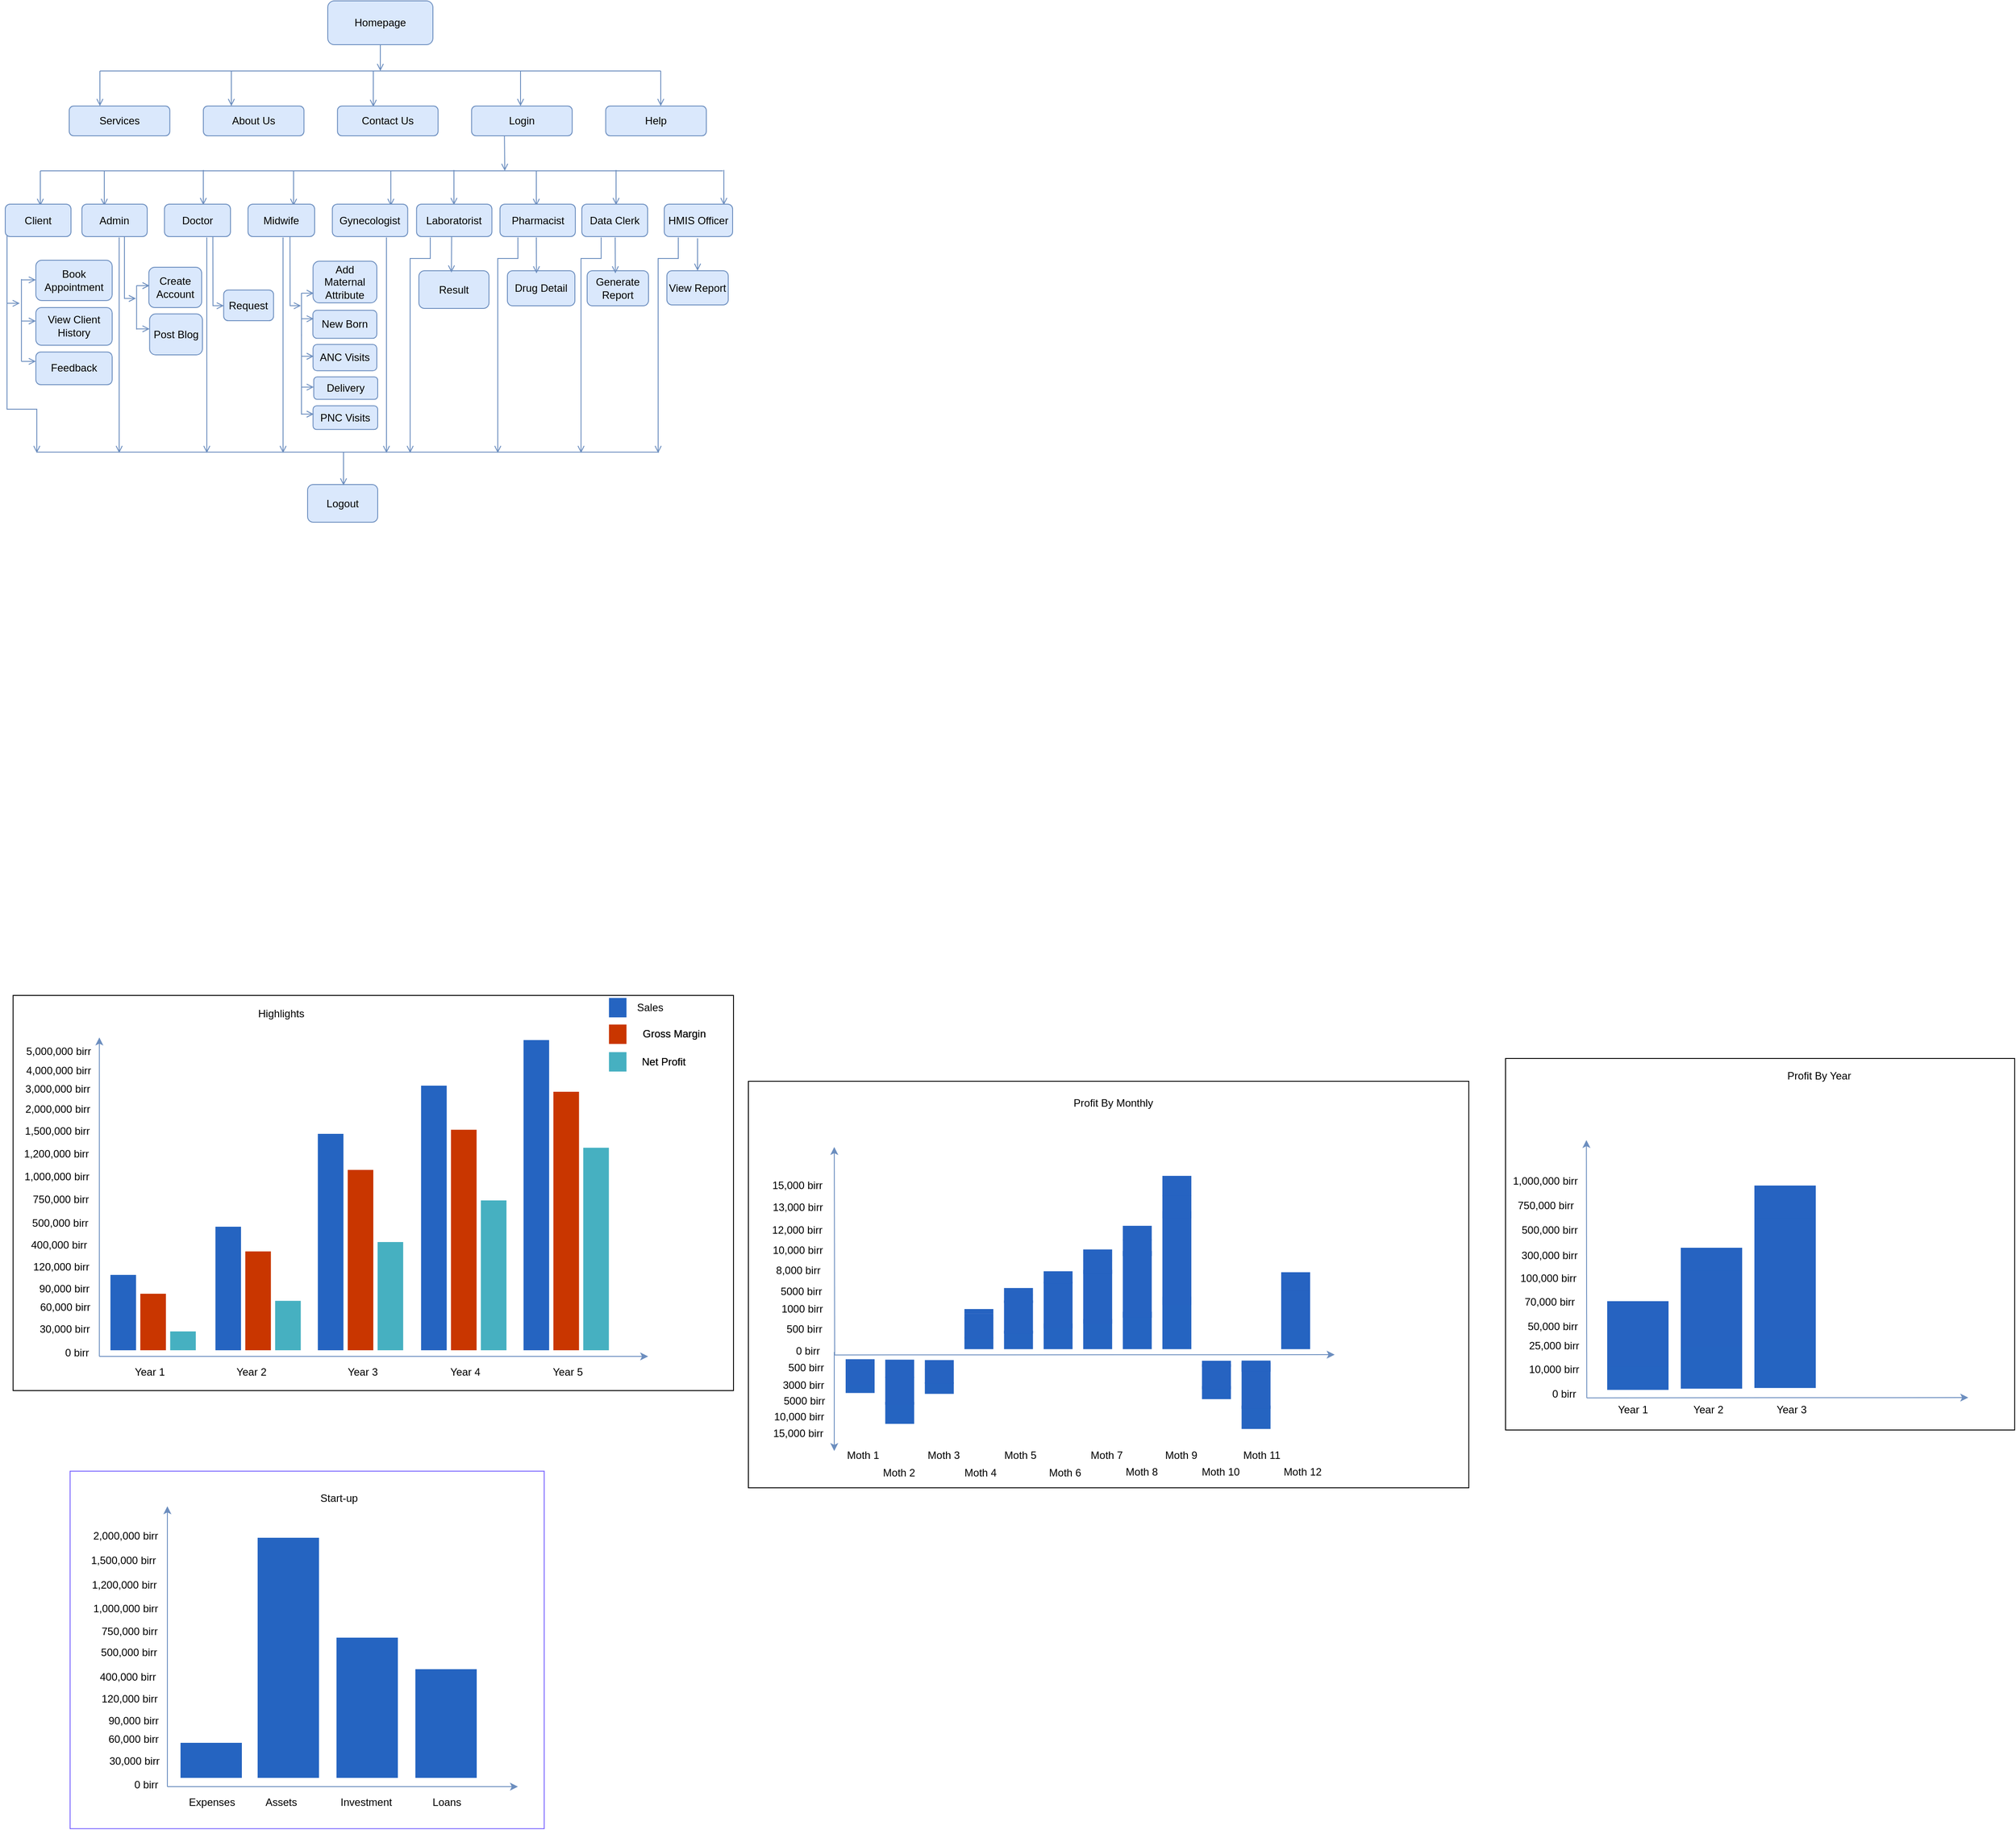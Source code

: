 <mxfile version="18.1.3" type="github">
  <diagram id="ThzIVCSQ_q952PgusPZi" name="Page-1">
    <mxGraphModel dx="1320" dy="627" grid="0" gridSize="10" guides="0" tooltips="1" connect="0" arrows="0" fold="1" page="1" pageScale="1" pageWidth="850" pageHeight="1100" background="none" math="0" shadow="0">
      <root>
        <mxCell id="0" />
        <mxCell id="1" parent="0" />
        <mxCell id="vm7sEMdp7V4cGfMIUsO3-1" value="Homepage" style="rounded=1;whiteSpace=wrap;html=1;fillColor=#dae8fc;strokeColor=#6c8ebf;glass=0;strokeWidth=1;fontSize=12;fontStyle=0;shadow=0;" parent="1" vertex="1">
          <mxGeometry x="380" y="40" width="120" height="50" as="geometry" />
        </mxCell>
        <mxCell id="vm7sEMdp7V4cGfMIUsO3-13" value="" style="endArrow=none;html=1;rounded=0;fillColor=#dae8fc;strokeColor=#6c8ebf;strokeWidth=1;fontSize=12;fontStyle=0;shadow=0;" parent="1" edge="1">
          <mxGeometry width="50" height="50" relative="1" as="geometry">
            <mxPoint x="120" y="120" as="sourcePoint" />
            <mxPoint x="760" y="120" as="targetPoint" />
          </mxGeometry>
        </mxCell>
        <mxCell id="vm7sEMdp7V4cGfMIUsO3-14" value="" style="endArrow=open;html=1;rounded=0;strokeWidth=1;exitX=0.5;exitY=1;exitDx=0;exitDy=0;endFill=0;fillColor=#dae8fc;strokeColor=#6c8ebf;fontSize=12;fontStyle=0;shadow=0;" parent="1" source="vm7sEMdp7V4cGfMIUsO3-1" edge="1">
          <mxGeometry width="50" height="50" relative="1" as="geometry">
            <mxPoint x="490" y="240" as="sourcePoint" />
            <mxPoint x="440" y="120" as="targetPoint" />
          </mxGeometry>
        </mxCell>
        <mxCell id="vm7sEMdp7V4cGfMIUsO3-15" value="" style="endArrow=open;html=1;rounded=0;strokeWidth=1;endFill=0;fillColor=#dae8fc;strokeColor=#6c8ebf;entryX=0.572;entryY=0.029;entryDx=0;entryDy=0;fontSize=12;fontStyle=0;entryPerimeter=0;shadow=0;" parent="1" edge="1">
          <mxGeometry width="50" height="50" relative="1" as="geometry">
            <mxPoint x="432" y="120" as="sourcePoint" />
            <mxPoint x="431.969" y="160.986" as="targetPoint" />
          </mxGeometry>
        </mxCell>
        <mxCell id="vm7sEMdp7V4cGfMIUsO3-16" value="" style="endArrow=open;html=1;rounded=0;strokeWidth=1;endFill=0;fillColor=#dae8fc;strokeColor=#6c8ebf;entryX=0.5;entryY=0;entryDx=0;entryDy=0;fontSize=12;fontStyle=0;shadow=0;" parent="1" edge="1">
          <mxGeometry width="50" height="50" relative="1" as="geometry">
            <mxPoint x="600" y="120" as="sourcePoint" />
            <mxPoint x="600" y="160" as="targetPoint" />
          </mxGeometry>
        </mxCell>
        <mxCell id="vm7sEMdp7V4cGfMIUsO3-17" value="" style="endArrow=open;html=1;rounded=0;strokeWidth=1;endFill=0;fillColor=#dae8fc;strokeColor=#6c8ebf;entryX=0.5;entryY=0;entryDx=0;entryDy=0;fontSize=12;fontStyle=0;shadow=0;" parent="1" edge="1">
          <mxGeometry width="50" height="50" relative="1" as="geometry">
            <mxPoint x="270" y="120" as="sourcePoint" />
            <mxPoint x="270" y="160" as="targetPoint" />
          </mxGeometry>
        </mxCell>
        <mxCell id="vm7sEMdp7V4cGfMIUsO3-18" value="" style="endArrow=open;html=1;rounded=0;strokeWidth=1;endFill=0;fillColor=#dae8fc;strokeColor=#6c8ebf;entryX=0.5;entryY=0;entryDx=0;entryDy=0;fontSize=12;fontStyle=0;shadow=0;" parent="1" edge="1">
          <mxGeometry width="50" height="50" relative="1" as="geometry">
            <mxPoint x="120" y="120" as="sourcePoint" />
            <mxPoint x="120" y="160" as="targetPoint" />
          </mxGeometry>
        </mxCell>
        <mxCell id="vm7sEMdp7V4cGfMIUsO3-19" value="" style="endArrow=open;html=1;rounded=0;strokeWidth=1;endFill=0;fillColor=#dae8fc;strokeColor=#6c8ebf;entryX=0.5;entryY=0;entryDx=0;entryDy=0;fontSize=12;fontStyle=0;shadow=0;" parent="1" edge="1">
          <mxGeometry width="50" height="50" relative="1" as="geometry">
            <mxPoint x="760" y="120" as="sourcePoint" />
            <mxPoint x="760" y="160" as="targetPoint" />
          </mxGeometry>
        </mxCell>
        <mxCell id="vm7sEMdp7V4cGfMIUsO3-31" value="" style="endArrow=open;html=1;rounded=0;strokeWidth=1;endFill=0;fillColor=#dae8fc;strokeColor=#6c8ebf;entryX=0.5;entryY=0;entryDx=0;entryDy=0;fontSize=12;fontStyle=0;exitX=0.395;exitY=1.093;exitDx=0;exitDy=0;exitPerimeter=0;shadow=0;" parent="1" edge="1">
          <mxGeometry width="50" height="50" relative="1" as="geometry">
            <mxPoint x="581.5" y="181.162" as="sourcePoint" />
            <mxPoint x="582" y="234" as="targetPoint" />
          </mxGeometry>
        </mxCell>
        <mxCell id="vm7sEMdp7V4cGfMIUsO3-397" value="" style="group;fontSize=12;strokeWidth=1;shadow=0;fontStyle=0" parent="1" vertex="1" connectable="0">
          <mxGeometry x="86" y="1718" width="541" height="408" as="geometry" />
        </mxCell>
        <mxCell id="vm7sEMdp7V4cGfMIUsO3-347" value="" style="group;fontSize=12;strokeWidth=1;shadow=0;fontStyle=0" parent="vm7sEMdp7V4cGfMIUsO3-397" vertex="1" connectable="0">
          <mxGeometry x="51" y="40" width="460" height="353" as="geometry" />
        </mxCell>
        <mxCell id="vm7sEMdp7V4cGfMIUsO3-348" value="" style="group;strokeWidth=1;fontStyle=0;fontSize=12;shadow=0;" parent="vm7sEMdp7V4cGfMIUsO3-347" vertex="1" connectable="0">
          <mxGeometry x="60" width="400" height="320" as="geometry" />
        </mxCell>
        <mxCell id="vm7sEMdp7V4cGfMIUsO3-349" value="" style="endArrow=classic;html=1;rounded=0;fontSize=12;strokeWidth=1;fillColor=#dae8fc;strokeColor=#6c8ebf;endFill=1;fontStyle=0;shadow=0;" parent="vm7sEMdp7V4cGfMIUsO3-348" edge="1">
          <mxGeometry width="50" height="50" relative="1" as="geometry">
            <mxPoint y="320" as="sourcePoint" />
            <mxPoint x="400" y="320" as="targetPoint" />
          </mxGeometry>
        </mxCell>
        <mxCell id="vm7sEMdp7V4cGfMIUsO3-350" value="" style="endArrow=classic;html=1;rounded=0;fontSize=12;strokeWidth=1;fillColor=#dae8fc;strokeColor=#6c8ebf;endFill=1;fontStyle=0;shadow=0;" parent="vm7sEMdp7V4cGfMIUsO3-348" edge="1">
          <mxGeometry width="50" height="50" relative="1" as="geometry">
            <mxPoint y="320" as="sourcePoint" />
            <mxPoint as="targetPoint" />
          </mxGeometry>
        </mxCell>
        <mxCell id="vm7sEMdp7V4cGfMIUsO3-363" value="Expenses" style="text;html=1;strokeColor=none;fillColor=none;align=center;verticalAlign=middle;whiteSpace=wrap;rounded=0;shadow=0;glass=0;sketch=0;fontSize=12;strokeWidth=1;fontStyle=0" parent="vm7sEMdp7V4cGfMIUsO3-347" vertex="1">
          <mxGeometry x="81" y="323" width="60" height="30" as="geometry" />
        </mxCell>
        <mxCell id="vm7sEMdp7V4cGfMIUsO3-364" value="Investment" style="text;html=1;strokeColor=none;fillColor=none;align=center;verticalAlign=middle;whiteSpace=wrap;rounded=0;shadow=0;glass=0;sketch=0;fontSize=12;strokeWidth=1;fontStyle=0" parent="vm7sEMdp7V4cGfMIUsO3-347" vertex="1">
          <mxGeometry x="257" y="323" width="60" height="30" as="geometry" />
        </mxCell>
        <mxCell id="vm7sEMdp7V4cGfMIUsO3-365" value="Loans" style="text;html=1;strokeColor=none;fillColor=none;align=center;verticalAlign=middle;whiteSpace=wrap;rounded=0;shadow=0;glass=0;sketch=0;fontSize=12;strokeWidth=1;fontStyle=0" parent="vm7sEMdp7V4cGfMIUsO3-347" vertex="1">
          <mxGeometry x="349" y="323" width="60" height="30" as="geometry" />
        </mxCell>
        <mxCell id="vm7sEMdp7V4cGfMIUsO3-360" value="" style="fillColor=#2564C1;strokeColor=none;shadow=0;glass=0;sketch=0;fontSize=12;strokeWidth=1;fontStyle=0" parent="vm7sEMdp7V4cGfMIUsO3-347" vertex="1">
          <mxGeometry x="75" y="270" width="70" height="40" as="geometry" />
        </mxCell>
        <mxCell id="vm7sEMdp7V4cGfMIUsO3-356" value="" style="fillColor=#2564C1;strokeColor=none;shadow=0;glass=0;sketch=0;fontSize=12;strokeWidth=1;fontStyle=0" parent="vm7sEMdp7V4cGfMIUsO3-347" vertex="1">
          <mxGeometry x="163" y="36" width="70" height="274" as="geometry" />
        </mxCell>
        <mxCell id="vm7sEMdp7V4cGfMIUsO3-357" value="" style="fillColor=#2564C1;strokeColor=none;shadow=0;glass=0;sketch=0;fontSize=12;strokeWidth=1;fontStyle=0" parent="vm7sEMdp7V4cGfMIUsO3-347" vertex="1">
          <mxGeometry x="253" y="150" width="70" height="160" as="geometry" />
        </mxCell>
        <mxCell id="vm7sEMdp7V4cGfMIUsO3-352" value="" style="fillColor=#2564C1;strokeColor=none;shadow=0;glass=0;sketch=0;fontSize=12;strokeWidth=1;fontStyle=0" parent="vm7sEMdp7V4cGfMIUsO3-347" vertex="1">
          <mxGeometry x="343" y="186" width="70" height="124" as="geometry" />
        </mxCell>
        <mxCell id="vm7sEMdp7V4cGfMIUsO3-379" value="Start-up" style="text;html=1;strokeColor=none;fillColor=none;align=center;verticalAlign=middle;whiteSpace=wrap;rounded=0;shadow=0;glass=0;sketch=0;fontSize=12;fontStyle=0;strokeWidth=1;" parent="vm7sEMdp7V4cGfMIUsO3-397" vertex="1">
          <mxGeometry x="258" y="16" width="98" height="30" as="geometry" />
        </mxCell>
        <mxCell id="vm7sEMdp7V4cGfMIUsO3-380" value="Assets" style="text;html=1;strokeColor=none;fillColor=none;align=center;verticalAlign=middle;whiteSpace=wrap;rounded=0;shadow=0;glass=0;sketch=0;fontSize=12;strokeWidth=1;fontStyle=0" parent="vm7sEMdp7V4cGfMIUsO3-397" vertex="1">
          <mxGeometry x="211" y="363" width="60" height="30" as="geometry" />
        </mxCell>
        <mxCell id="vm7sEMdp7V4cGfMIUsO3-381" value="" style="rounded=0;whiteSpace=wrap;html=1;shadow=0;glass=0;sketch=0;fontSize=12;strokeColor=#7A66FF;strokeWidth=1;fillColor=none;gradientColor=none;fontStyle=0" parent="vm7sEMdp7V4cGfMIUsO3-397" vertex="1">
          <mxGeometry width="541" height="408" as="geometry" />
        </mxCell>
        <mxCell id="vm7sEMdp7V4cGfMIUsO3-382" value="" style="group;fontSize=12;strokeWidth=1;shadow=0;fontStyle=0" parent="vm7sEMdp7V4cGfMIUsO3-397" vertex="1" connectable="0">
          <mxGeometry x="46" y="57" width="76" height="317" as="geometry" />
        </mxCell>
        <mxCell id="vm7sEMdp7V4cGfMIUsO3-383" value="0 birr" style="text;html=1;strokeColor=none;fillColor=none;align=center;verticalAlign=middle;whiteSpace=wrap;rounded=0;shadow=0;glass=0;sketch=0;fontSize=12;strokeWidth=1;fontStyle=0" parent="vm7sEMdp7V4cGfMIUsO3-382" vertex="1">
          <mxGeometry x="5.846" y="284.093" width="70.154" height="32.907" as="geometry" />
        </mxCell>
        <mxCell id="vm7sEMdp7V4cGfMIUsO3-384" value="30,000 birr" style="text;html=1;strokeColor=none;fillColor=none;align=center;verticalAlign=middle;whiteSpace=wrap;rounded=0;shadow=0;glass=0;sketch=0;fontSize=12;strokeWidth=1;fontStyle=0" parent="vm7sEMdp7V4cGfMIUsO3-382" vertex="1">
          <mxGeometry x="-16.369" y="257.77" width="86.523" height="32.91" as="geometry" />
        </mxCell>
        <mxCell id="vm7sEMdp7V4cGfMIUsO3-385" value="60,000 birr" style="text;html=1;strokeColor=none;fillColor=none;align=center;verticalAlign=middle;whiteSpace=wrap;rounded=0;shadow=0;glass=0;sketch=0;fontSize=12;strokeWidth=1;fontStyle=0" parent="vm7sEMdp7V4cGfMIUsO3-382" vertex="1">
          <mxGeometry x="-18.708" y="232.54" width="91.2" height="32.91" as="geometry" />
        </mxCell>
        <mxCell id="vm7sEMdp7V4cGfMIUsO3-386" value="90,000 birr" style="text;html=1;strokeColor=none;fillColor=none;align=center;verticalAlign=middle;whiteSpace=wrap;rounded=0;shadow=0;glass=0;sketch=0;fontSize=12;strokeWidth=1;fontStyle=0" parent="vm7sEMdp7V4cGfMIUsO3-382" vertex="1">
          <mxGeometry x="-23.385" y="211.7" width="99.385" height="32.91" as="geometry" />
        </mxCell>
        <mxCell id="vm7sEMdp7V4cGfMIUsO3-387" value="120,000 birr" style="text;html=1;strokeColor=none;fillColor=none;align=center;verticalAlign=middle;whiteSpace=wrap;rounded=0;shadow=0;glass=0;sketch=0;fontSize=12;strokeWidth=1;fontStyle=0" parent="vm7sEMdp7V4cGfMIUsO3-382" vertex="1">
          <mxGeometry x="-26.892" y="186.47" width="98.215" height="32.91" as="geometry" />
        </mxCell>
        <mxCell id="vm7sEMdp7V4cGfMIUsO3-388" value="400,000 birr" style="text;html=1;strokeColor=none;fillColor=none;align=center;verticalAlign=middle;whiteSpace=wrap;rounded=0;shadow=0;glass=0;sketch=0;fontSize=12;strokeWidth=1;fontStyle=0" parent="vm7sEMdp7V4cGfMIUsO3-382" vertex="1">
          <mxGeometry x="-31.569" y="161.24" width="104.062" height="32.91" as="geometry" />
        </mxCell>
        <mxCell id="vm7sEMdp7V4cGfMIUsO3-389" value="&amp;nbsp; 500,000 birr" style="text;html=1;strokeColor=none;fillColor=none;align=center;verticalAlign=middle;whiteSpace=wrap;rounded=0;shadow=0;glass=0;sketch=0;fontSize=12;strokeWidth=1;fontStyle=0" parent="vm7sEMdp7V4cGfMIUsO3-382" vertex="1">
          <mxGeometry x="-33.908" y="133.82" width="104.062" height="32.91" as="geometry" />
        </mxCell>
        <mxCell id="vm7sEMdp7V4cGfMIUsO3-390" value="750,000 birr" style="text;html=1;strokeColor=none;fillColor=none;align=center;verticalAlign=middle;whiteSpace=wrap;rounded=0;shadow=0;glass=0;sketch=0;fontSize=12;strokeWidth=1;fontStyle=0" parent="vm7sEMdp7V4cGfMIUsO3-382" vertex="1">
          <mxGeometry x="-25.723" y="109.69" width="95.877" height="32.91" as="geometry" />
        </mxCell>
        <mxCell id="vm7sEMdp7V4cGfMIUsO3-391" value="1,000,000 birr" style="text;html=1;strokeColor=none;fillColor=none;align=center;verticalAlign=middle;whiteSpace=wrap;rounded=0;shadow=0;glass=0;sketch=0;fontSize=12;strokeWidth=1;fontStyle=0" parent="vm7sEMdp7V4cGfMIUsO3-382" vertex="1">
          <mxGeometry x="-37.415" y="83.36" width="108.738" height="32.91" as="geometry" />
        </mxCell>
        <mxCell id="vm7sEMdp7V4cGfMIUsO3-392" value="1,200,000 birr" style="text;html=1;strokeColor=none;fillColor=none;align=center;verticalAlign=middle;whiteSpace=wrap;rounded=0;shadow=0;glass=0;sketch=0;fontSize=12;strokeWidth=1;fontStyle=0" parent="vm7sEMdp7V4cGfMIUsO3-382" vertex="1">
          <mxGeometry x="-38.585" y="56.13" width="109.908" height="32.91" as="geometry" />
        </mxCell>
        <mxCell id="vm7sEMdp7V4cGfMIUsO3-393" value="2,000,000 birr" style="text;html=1;strokeColor=none;fillColor=none;align=center;verticalAlign=middle;whiteSpace=wrap;rounded=0;shadow=0;glass=0;sketch=0;fontSize=12;strokeWidth=1;fontStyle=0" parent="vm7sEMdp7V4cGfMIUsO3-382" vertex="1">
          <mxGeometry x="-35.077" y="1" width="105.231" height="32.91" as="geometry" />
        </mxCell>
        <mxCell id="vm7sEMdp7V4cGfMIUsO3-394" value="1,500,000 birr" style="text;html=1;strokeColor=none;fillColor=none;align=center;verticalAlign=middle;whiteSpace=wrap;rounded=0;shadow=0;glass=0;sketch=0;fontSize=12;strokeWidth=1;fontStyle=0" parent="vm7sEMdp7V4cGfMIUsO3-382" vertex="1">
          <mxGeometry x="-40.923" y="28.52" width="112.246" height="32.91" as="geometry" />
        </mxCell>
        <mxCell id="vm7sEMdp7V4cGfMIUsO3-414" value="" style="group;strokeColor=default;fontSize=12;strokeWidth=1;shadow=0;fontStyle=0" parent="1" vertex="1" connectable="0">
          <mxGeometry x="20.92" y="1175" width="822.08" height="451" as="geometry" />
        </mxCell>
        <mxCell id="vm7sEMdp7V4cGfMIUsO3-331" value="" style="group;strokeWidth=1;fontStyle=0;fontSize=12;shadow=0;" parent="vm7sEMdp7V4cGfMIUsO3-414" vertex="1" connectable="0">
          <mxGeometry x="678.911" y="-1" width="121.742" height="91.83" as="geometry" />
        </mxCell>
        <mxCell id="vm7sEMdp7V4cGfMIUsO3-318" value="" style="fillColor=#46B0C1;strokeColor=none;shadow=0;glass=0;sketch=0;fontSize=12;strokeWidth=1;rotation=90;fontStyle=0" parent="vm7sEMdp7V4cGfMIUsO3-331" vertex="1">
          <mxGeometry y="66.831" width="22.135" height="19.999" as="geometry" />
        </mxCell>
        <mxCell id="vm7sEMdp7V4cGfMIUsO3-316" value="" style="fillColor=#2564C1;strokeColor=none;shadow=0;glass=0;sketch=0;fontSize=12;strokeWidth=1;rotation=90;fontStyle=0" parent="vm7sEMdp7V4cGfMIUsO3-331" vertex="1">
          <mxGeometry y="5.0" width="22.135" height="19.999" as="geometry" />
        </mxCell>
        <mxCell id="vm7sEMdp7V4cGfMIUsO3-317" value="" style="fillColor=#C93600;strokeColor=none;shadow=0;glass=0;sketch=0;fontSize=12;strokeWidth=1;rotation=90;fontStyle=0" parent="vm7sEMdp7V4cGfMIUsO3-331" vertex="1">
          <mxGeometry y="35.332" width="22.135" height="19.999" as="geometry" />
        </mxCell>
        <mxCell id="vm7sEMdp7V4cGfMIUsO3-323" value="Sales" style="text;html=1;strokeColor=none;fillColor=none;align=center;verticalAlign=middle;whiteSpace=wrap;rounded=0;shadow=0;glass=0;sketch=0;fontSize=12;strokeWidth=1;fontStyle=0" parent="vm7sEMdp7V4cGfMIUsO3-331" vertex="1">
          <mxGeometry x="15.494" width="66.405" height="29.999" as="geometry" />
        </mxCell>
        <mxCell id="vm7sEMdp7V4cGfMIUsO3-324" value="Gross Margin" style="text;html=1;strokeColor=none;fillColor=none;align=center;verticalAlign=middle;whiteSpace=wrap;rounded=0;shadow=0;glass=0;sketch=0;fontSize=12;strokeWidth=1;fontStyle=0" parent="vm7sEMdp7V4cGfMIUsO3-331" vertex="1">
          <mxGeometry x="28.775" y="30.332" width="92.967" height="29.999" as="geometry" />
        </mxCell>
        <mxCell id="vm7sEMdp7V4cGfMIUsO3-325" value="Net Profit" style="text;html=1;strokeColor=none;fillColor=none;align=center;verticalAlign=middle;whiteSpace=wrap;rounded=0;shadow=0;glass=0;sketch=0;fontSize=12;strokeWidth=1;fontStyle=0" parent="vm7sEMdp7V4cGfMIUsO3-331" vertex="1">
          <mxGeometry x="25.455" y="61.831" width="77.472" height="29.999" as="geometry" />
        </mxCell>
        <mxCell id="vm7sEMdp7V4cGfMIUsO3-326" value="Net Profit" style="text;html=1;strokeColor=none;fillColor=none;align=center;verticalAlign=middle;whiteSpace=wrap;rounded=0;shadow=0;glass=0;sketch=0;fontSize=12;strokeWidth=1;fontStyle=0" parent="vm7sEMdp7V4cGfMIUsO3-331" vertex="1">
          <mxGeometry x="25.455" y="61.831" width="77.472" height="29.999" as="geometry" />
        </mxCell>
        <mxCell id="vm7sEMdp7V4cGfMIUsO3-327" value="Gross Margin" style="text;html=1;strokeColor=none;fillColor=none;align=center;verticalAlign=middle;whiteSpace=wrap;rounded=0;shadow=0;glass=0;sketch=0;fontSize=12;strokeWidth=1;fontStyle=0" parent="vm7sEMdp7V4cGfMIUsO3-331" vertex="1">
          <mxGeometry x="28.775" y="30.332" width="92.967" height="29.999" as="geometry" />
        </mxCell>
        <mxCell id="vm7sEMdp7V4cGfMIUsO3-345" value="Highlights" style="text;html=1;strokeColor=none;fillColor=none;align=center;verticalAlign=middle;whiteSpace=wrap;rounded=0;shadow=0;glass=0;sketch=0;fontSize=12;fontStyle=0;strokeWidth=1;" parent="vm7sEMdp7V4cGfMIUsO3-414" vertex="1">
          <mxGeometry x="276.674" y="6" width="58.436" height="30" as="geometry" />
        </mxCell>
        <mxCell id="vm7sEMdp7V4cGfMIUsO3-346" value="" style="group;fontSize=12;strokeWidth=1;shadow=0;fontStyle=0" parent="vm7sEMdp7V4cGfMIUsO3-414" vertex="1" connectable="0">
          <mxGeometry x="40.006" y="92" width="692.471" height="359" as="geometry" />
        </mxCell>
        <mxCell id="vm7sEMdp7V4cGfMIUsO3-320" value="" style="group;strokeWidth=1;fontStyle=0;fontSize=12;shadow=0;" parent="vm7sEMdp7V4cGfMIUsO3-346" vertex="1" connectable="0">
          <mxGeometry x="307.765" y="33" width="384.706" height="326" as="geometry" />
        </mxCell>
        <mxCell id="vm7sEMdp7V4cGfMIUsO3-400" value="" style="group;fontSize=12;strokeWidth=1;shadow=0;fontStyle=0" parent="vm7sEMdp7V4cGfMIUsO3-320" vertex="1" connectable="0">
          <mxGeometry y="33" width="97.394" height="247" as="geometry" />
        </mxCell>
        <mxCell id="vm7sEMdp7V4cGfMIUsO3-309" value="" style="fillColor=#2564C1;strokeColor=none;shadow=0;glass=0;sketch=0;fontSize=12;strokeWidth=1;fontStyle=0" parent="vm7sEMdp7V4cGfMIUsO3-400" vertex="1">
          <mxGeometry width="29.218" height="247" as="geometry" />
        </mxCell>
        <mxCell id="vm7sEMdp7V4cGfMIUsO3-310" value="" style="fillColor=#C93600;strokeColor=none;shadow=0;glass=0;sketch=0;fontSize=12;strokeWidth=1;fontStyle=0" parent="vm7sEMdp7V4cGfMIUsO3-400" vertex="1">
          <mxGeometry x="34.088" y="41.167" width="29.218" height="205.833" as="geometry" />
        </mxCell>
        <mxCell id="vm7sEMdp7V4cGfMIUsO3-311" value="" style="fillColor=#46B0C1;strokeColor=none;shadow=0;glass=0;sketch=0;fontSize=12;strokeWidth=1;fontStyle=0" parent="vm7sEMdp7V4cGfMIUsO3-400" vertex="1">
          <mxGeometry x="68.176" y="123.5" width="29.218" height="123.5" as="geometry" />
        </mxCell>
        <mxCell id="vm7sEMdp7V4cGfMIUsO3-321" value="" style="group;strokeWidth=1;fontStyle=0;fontSize=12;shadow=0;" parent="vm7sEMdp7V4cGfMIUsO3-346" vertex="1" connectable="0">
          <mxGeometry x="190.892" y="172" width="97.394" height="141" as="geometry" />
        </mxCell>
        <mxCell id="vm7sEMdp7V4cGfMIUsO3-306" value="" style="fillColor=#2564C1;strokeColor=none;shadow=0;glass=0;sketch=0;fontSize=12;strokeWidth=1;fontStyle=0" parent="vm7sEMdp7V4cGfMIUsO3-321" vertex="1">
          <mxGeometry width="29.218" height="141" as="geometry" />
        </mxCell>
        <mxCell id="vm7sEMdp7V4cGfMIUsO3-307" value="" style="fillColor=#C93600;strokeColor=none;shadow=0;glass=0;sketch=0;fontSize=12;strokeWidth=1;fontStyle=0" parent="vm7sEMdp7V4cGfMIUsO3-321" vertex="1">
          <mxGeometry x="34.088" y="28.2" width="29.218" height="112.8" as="geometry" />
        </mxCell>
        <mxCell id="vm7sEMdp7V4cGfMIUsO3-308" value="" style="fillColor=#46B0C1;strokeColor=none;shadow=0;glass=0;sketch=0;fontSize=12;strokeWidth=1;fontStyle=0" parent="vm7sEMdp7V4cGfMIUsO3-321" vertex="1">
          <mxGeometry x="68.176" y="84.6" width="29.218" height="56.4" as="geometry" />
        </mxCell>
        <mxCell id="vm7sEMdp7V4cGfMIUsO3-322" value="" style="group;strokeWidth=1;fontStyle=0;fontSize=12;shadow=0;" parent="vm7sEMdp7V4cGfMIUsO3-346" vertex="1" connectable="0">
          <mxGeometry x="71.098" y="227" width="97.394" height="86" as="geometry" />
        </mxCell>
        <mxCell id="vm7sEMdp7V4cGfMIUsO3-289" value="" style="fillColor=#2564C1;strokeColor=none;shadow=0;glass=0;sketch=0;fontSize=12;strokeWidth=1;fontStyle=0" parent="vm7sEMdp7V4cGfMIUsO3-322" vertex="1">
          <mxGeometry width="29.218" height="86" as="geometry" />
        </mxCell>
        <mxCell id="vm7sEMdp7V4cGfMIUsO3-292" value="" style="fillColor=#C93600;strokeColor=none;shadow=0;glass=0;sketch=0;fontSize=12;strokeWidth=1;fontStyle=0" parent="vm7sEMdp7V4cGfMIUsO3-322" vertex="1">
          <mxGeometry x="34.088" y="21.5" width="29.218" height="64.5" as="geometry" />
        </mxCell>
        <mxCell id="vm7sEMdp7V4cGfMIUsO3-295" value="" style="fillColor=#46B0C1;strokeColor=none;shadow=0;glass=0;sketch=0;fontSize=12;strokeWidth=1;fontStyle=0" parent="vm7sEMdp7V4cGfMIUsO3-322" vertex="1">
          <mxGeometry x="68.176" y="64.5" width="29.218" height="21.5" as="geometry" />
        </mxCell>
        <mxCell id="vm7sEMdp7V4cGfMIUsO3-344" value="" style="group;fontSize=12;strokeWidth=1;shadow=0;fontStyle=0" parent="vm7sEMdp7V4cGfMIUsO3-346" vertex="1" connectable="0">
          <mxGeometry x="-6.818" y="15" width="74.019" height="317" as="geometry" />
        </mxCell>
        <mxCell id="cOctHdG3inzITYNP2mBV-232" value="" style="group;fontSize=12;strokeWidth=1;shadow=0;fontStyle=0" parent="vm7sEMdp7V4cGfMIUsO3-344" vertex="1" connectable="0">
          <mxGeometry x="-37.579" y="7" width="111.599" height="310" as="geometry" />
        </mxCell>
        <mxCell id="vm7sEMdp7V4cGfMIUsO3-332" value="0 birr" style="text;html=1;strokeColor=none;fillColor=none;align=center;verticalAlign=middle;whiteSpace=wrap;rounded=0;shadow=0;glass=0;sketch=0;fontSize=12;strokeWidth=1;fontStyle=0" parent="cOctHdG3inzITYNP2mBV-232" vertex="1">
          <mxGeometry x="43.273" y="277.093" width="68.326" height="32.907" as="geometry" />
        </mxCell>
        <mxCell id="vm7sEMdp7V4cGfMIUsO3-333" value="30,000 birr" style="text;html=1;strokeColor=none;fillColor=none;align=center;verticalAlign=middle;whiteSpace=wrap;rounded=0;shadow=0;glass=0;sketch=0;fontSize=12;strokeWidth=1;fontStyle=0" parent="cOctHdG3inzITYNP2mBV-232" vertex="1">
          <mxGeometry x="21.636" y="250.77" width="84.268" height="32.91" as="geometry" />
        </mxCell>
        <mxCell id="vm7sEMdp7V4cGfMIUsO3-334" value="60,000 birr" style="text;html=1;strokeColor=none;fillColor=none;align=center;verticalAlign=middle;whiteSpace=wrap;rounded=0;shadow=0;glass=0;sketch=0;fontSize=12;strokeWidth=1;fontStyle=0" parent="cOctHdG3inzITYNP2mBV-232" vertex="1">
          <mxGeometry x="19.359" y="225.54" width="88.823" height="32.91" as="geometry" />
        </mxCell>
        <mxCell id="vm7sEMdp7V4cGfMIUsO3-335" value="90,000 birr" style="text;html=1;strokeColor=none;fillColor=none;align=center;verticalAlign=middle;whiteSpace=wrap;rounded=0;shadow=0;glass=0;sketch=0;fontSize=12;strokeWidth=1;fontStyle=0" parent="cOctHdG3inzITYNP2mBV-232" vertex="1">
          <mxGeometry x="14.804" y="204.7" width="96.795" height="32.91" as="geometry" />
        </mxCell>
        <mxCell id="vm7sEMdp7V4cGfMIUsO3-336" value="120,000 birr" style="text;html=1;strokeColor=none;fillColor=none;align=center;verticalAlign=middle;whiteSpace=wrap;rounded=0;shadow=0;glass=0;sketch=0;fontSize=12;strokeWidth=1;fontStyle=0" parent="cOctHdG3inzITYNP2mBV-232" vertex="1">
          <mxGeometry x="11.388" y="179.47" width="95.656" height="32.91" as="geometry" />
        </mxCell>
        <mxCell id="vm7sEMdp7V4cGfMIUsO3-337" value="400,000 birr" style="text;html=1;strokeColor=none;fillColor=none;align=center;verticalAlign=middle;whiteSpace=wrap;rounded=0;shadow=0;glass=0;sketch=0;fontSize=12;strokeWidth=1;fontStyle=0" parent="cOctHdG3inzITYNP2mBV-232" vertex="1">
          <mxGeometry x="6.833" y="154.24" width="101.35" height="32.91" as="geometry" />
        </mxCell>
        <mxCell id="vm7sEMdp7V4cGfMIUsO3-338" value="&amp;nbsp; 500,000 birr" style="text;html=1;strokeColor=none;fillColor=none;align=center;verticalAlign=middle;whiteSpace=wrap;rounded=0;shadow=0;glass=0;sketch=0;fontSize=12;strokeWidth=1;fontStyle=0" parent="cOctHdG3inzITYNP2mBV-232" vertex="1">
          <mxGeometry x="4.555" y="129.82" width="101.35" height="32.91" as="geometry" />
        </mxCell>
        <mxCell id="vm7sEMdp7V4cGfMIUsO3-339" value="750,000 birr" style="text;html=1;strokeColor=none;fillColor=none;align=center;verticalAlign=middle;whiteSpace=wrap;rounded=0;shadow=0;glass=0;sketch=0;fontSize=12;strokeWidth=1;fontStyle=0" parent="cOctHdG3inzITYNP2mBV-232" vertex="1">
          <mxGeometry x="12.526" y="102.69" width="93.378" height="32.91" as="geometry" />
        </mxCell>
        <mxCell id="vm7sEMdp7V4cGfMIUsO3-340" value="1,000,000 birr" style="text;html=1;strokeColor=none;fillColor=none;align=center;verticalAlign=middle;whiteSpace=wrap;rounded=0;shadow=0;glass=0;sketch=0;fontSize=12;strokeWidth=1;fontStyle=0" parent="cOctHdG3inzITYNP2mBV-232" vertex="1">
          <mxGeometry x="1.139" y="76.36" width="105.905" height="32.91" as="geometry" />
        </mxCell>
        <mxCell id="vm7sEMdp7V4cGfMIUsO3-341" value="1,200,000 birr" style="text;html=1;strokeColor=none;fillColor=none;align=center;verticalAlign=middle;whiteSpace=wrap;rounded=0;shadow=0;glass=0;sketch=0;fontSize=12;strokeWidth=1;fontStyle=0" parent="cOctHdG3inzITYNP2mBV-232" vertex="1">
          <mxGeometry y="50.13" width="107.043" height="32.91" as="geometry" />
        </mxCell>
        <mxCell id="vm7sEMdp7V4cGfMIUsO3-342" value="2,000,000 birr" style="text;html=1;strokeColor=none;fillColor=none;align=center;verticalAlign=middle;whiteSpace=wrap;rounded=0;shadow=0;glass=0;sketch=0;fontSize=12;strokeWidth=1;fontStyle=0" parent="cOctHdG3inzITYNP2mBV-232" vertex="1">
          <mxGeometry x="4.39" width="102.488" height="32.91" as="geometry" />
        </mxCell>
        <mxCell id="vm7sEMdp7V4cGfMIUsO3-343" value="1,500,000 birr" style="text;html=1;strokeColor=none;fillColor=none;align=center;verticalAlign=middle;whiteSpace=wrap;rounded=0;shadow=0;glass=0;sketch=0;fontSize=12;strokeWidth=1;fontStyle=0" parent="cOctHdG3inzITYNP2mBV-232" vertex="1">
          <mxGeometry x="0.644" y="24.52" width="109.321" height="32.91" as="geometry" />
        </mxCell>
        <mxCell id="vm7sEMdp7V4cGfMIUsO3-312" value="" style="endArrow=classic;html=1;rounded=0;fontSize=12;strokeWidth=1;fillColor=#dae8fc;strokeColor=#6c8ebf;endFill=1;fontStyle=0;shadow=0;" parent="vm7sEMdp7V4cGfMIUsO3-346" edge="1">
          <mxGeometry width="50" height="50" relative="1" as="geometry">
            <mxPoint x="58.436" y="320" as="sourcePoint" />
            <mxPoint x="684.68" y="320" as="targetPoint" />
          </mxGeometry>
        </mxCell>
        <mxCell id="vm7sEMdp7V4cGfMIUsO3-313" value="" style="endArrow=classic;html=1;rounded=0;fontSize=12;strokeWidth=1;fillColor=#dae8fc;strokeColor=#6c8ebf;endFill=1;fontStyle=0;shadow=0;" parent="vm7sEMdp7V4cGfMIUsO3-346" edge="1">
          <mxGeometry width="50" height="50" relative="1" as="geometry">
            <mxPoint x="58.436" y="320" as="sourcePoint" />
            <mxPoint x="58.436" y="-44" as="targetPoint" />
          </mxGeometry>
        </mxCell>
        <mxCell id="cOctHdG3inzITYNP2mBV-227" value="" style="group;fontSize=12;strokeWidth=1;shadow=0;fontStyle=0" parent="vm7sEMdp7V4cGfMIUsO3-346" vertex="1" connectable="0">
          <mxGeometry x="86.681" y="323" width="301.921" height="30" as="geometry" />
        </mxCell>
        <mxCell id="vm7sEMdp7V4cGfMIUsO3-328" value="Year 1" style="text;html=1;strokeColor=none;fillColor=none;align=center;verticalAlign=middle;whiteSpace=wrap;rounded=0;shadow=0;glass=0;sketch=0;fontSize=12;strokeWidth=1;fontStyle=0" parent="cOctHdG3inzITYNP2mBV-227" vertex="1">
          <mxGeometry width="58.436" height="30" as="geometry" />
        </mxCell>
        <mxCell id="vm7sEMdp7V4cGfMIUsO3-329" value="Year 2" style="text;html=1;strokeColor=none;fillColor=none;align=center;verticalAlign=middle;whiteSpace=wrap;rounded=0;shadow=0;glass=0;sketch=0;fontSize=12;strokeWidth=1;fontStyle=0" parent="cOctHdG3inzITYNP2mBV-227" vertex="1">
          <mxGeometry x="115.899" width="58.436" height="30" as="geometry" />
        </mxCell>
        <mxCell id="vm7sEMdp7V4cGfMIUsO3-330" value="Year 3" style="text;html=1;strokeColor=none;fillColor=none;align=center;verticalAlign=middle;whiteSpace=wrap;rounded=0;shadow=0;glass=0;sketch=0;fontSize=12;strokeWidth=1;fontStyle=0" parent="cOctHdG3inzITYNP2mBV-227" vertex="1">
          <mxGeometry x="243.485" width="58.436" height="30" as="geometry" />
        </mxCell>
        <mxCell id="vm7sEMdp7V4cGfMIUsO3-401" value="" style="group;fontSize=12;strokeWidth=1;shadow=0;fontStyle=0" parent="vm7sEMdp7V4cGfMIUsO3-414" vertex="1" connectable="0">
          <mxGeometry x="465.618" y="103" width="97.394" height="302" as="geometry" />
        </mxCell>
        <mxCell id="vm7sEMdp7V4cGfMIUsO3-402" value="" style="fillColor=#2564C1;strokeColor=none;shadow=0;glass=0;sketch=0;fontSize=12;strokeWidth=1;fontStyle=0" parent="vm7sEMdp7V4cGfMIUsO3-401" vertex="1">
          <mxGeometry width="29.218" height="302" as="geometry" />
        </mxCell>
        <mxCell id="vm7sEMdp7V4cGfMIUsO3-403" value="" style="fillColor=#C93600;strokeColor=none;shadow=0;glass=0;sketch=0;fontSize=12;strokeWidth=1;fontStyle=0" parent="vm7sEMdp7V4cGfMIUsO3-401" vertex="1">
          <mxGeometry x="34.088" y="50.333" width="29.218" height="251.667" as="geometry" />
        </mxCell>
        <mxCell id="vm7sEMdp7V4cGfMIUsO3-404" value="" style="fillColor=#46B0C1;strokeColor=none;shadow=0;glass=0;sketch=0;fontSize=12;strokeWidth=1;fontStyle=0" parent="vm7sEMdp7V4cGfMIUsO3-401" vertex="1">
          <mxGeometry x="68.176" y="131" width="29.218" height="171" as="geometry" />
        </mxCell>
        <mxCell id="vm7sEMdp7V4cGfMIUsO3-405" value="" style="group;fontSize=12;strokeWidth=1;shadow=0;fontStyle=0" parent="vm7sEMdp7V4cGfMIUsO3-414" vertex="1" connectable="0">
          <mxGeometry x="582.491" y="51" width="97.394" height="354" as="geometry" />
        </mxCell>
        <mxCell id="vm7sEMdp7V4cGfMIUsO3-406" value="" style="fillColor=#2564C1;strokeColor=none;shadow=0;glass=0;sketch=0;fontSize=12;strokeWidth=1;fontStyle=0" parent="vm7sEMdp7V4cGfMIUsO3-405" vertex="1">
          <mxGeometry width="29.218" height="354" as="geometry" />
        </mxCell>
        <mxCell id="vm7sEMdp7V4cGfMIUsO3-407" value="" style="fillColor=#C93600;strokeColor=none;shadow=0;glass=0;sketch=0;fontSize=12;strokeWidth=1;fontStyle=0" parent="vm7sEMdp7V4cGfMIUsO3-405" vertex="1">
          <mxGeometry x="34.088" y="59.0" width="29.218" height="295" as="geometry" />
        </mxCell>
        <mxCell id="vm7sEMdp7V4cGfMIUsO3-408" value="" style="fillColor=#46B0C1;strokeColor=none;shadow=0;glass=0;sketch=0;fontSize=12;strokeWidth=1;fontStyle=0" parent="vm7sEMdp7V4cGfMIUsO3-405" vertex="1">
          <mxGeometry x="68.176" y="122.859" width="29.218" height="231.141" as="geometry" />
        </mxCell>
        <mxCell id="vm7sEMdp7V4cGfMIUsO3-409" value="3,000,000 birr" style="text;html=1;strokeColor=none;fillColor=none;align=center;verticalAlign=middle;whiteSpace=wrap;rounded=0;shadow=0;glass=0;sketch=0;fontSize=12;strokeWidth=1;fontStyle=0" parent="vm7sEMdp7V4cGfMIUsO3-414" vertex="1">
          <mxGeometry y="91" width="102.488" height="32.91" as="geometry" />
        </mxCell>
        <mxCell id="vm7sEMdp7V4cGfMIUsO3-410" value="4,000,000 birr" style="text;html=1;strokeColor=none;fillColor=none;align=center;verticalAlign=middle;whiteSpace=wrap;rounded=0;shadow=0;glass=0;sketch=0;fontSize=12;strokeWidth=1;fontStyle=0" parent="vm7sEMdp7V4cGfMIUsO3-414" vertex="1">
          <mxGeometry x="0.974" y="70" width="102.488" height="32.91" as="geometry" />
        </mxCell>
        <mxCell id="vm7sEMdp7V4cGfMIUsO3-411" value="5,000,000 birr" style="text;html=1;strokeColor=none;fillColor=none;align=center;verticalAlign=middle;whiteSpace=wrap;rounded=0;shadow=0;glass=0;sketch=0;fontSize=12;strokeWidth=1;fontStyle=0" parent="vm7sEMdp7V4cGfMIUsO3-414" vertex="1">
          <mxGeometry x="0.974" y="48" width="102.488" height="32.91" as="geometry" />
        </mxCell>
        <mxCell id="vm7sEMdp7V4cGfMIUsO3-412" value="Year 4" style="text;html=1;strokeColor=none;fillColor=none;align=center;verticalAlign=middle;whiteSpace=wrap;rounded=0;shadow=0;glass=0;sketch=0;fontSize=12;strokeWidth=1;fontStyle=0" parent="vm7sEMdp7V4cGfMIUsO3-414" vertex="1">
          <mxGeometry x="487.045" y="415" width="58.436" height="30" as="geometry" />
        </mxCell>
        <mxCell id="vm7sEMdp7V4cGfMIUsO3-413" value="Year 5" style="text;html=1;strokeColor=none;fillColor=none;align=center;verticalAlign=middle;whiteSpace=wrap;rounded=0;shadow=0;glass=0;sketch=0;fontSize=12;strokeWidth=1;fontStyle=0" parent="vm7sEMdp7V4cGfMIUsO3-414" vertex="1">
          <mxGeometry x="603.918" y="415" width="58.436" height="30" as="geometry" />
        </mxCell>
        <mxCell id="cOctHdG3inzITYNP2mBV-140" value="" style="group;strokeColor=default;container=0;fontSize=12;strokeWidth=1;shadow=0;fontStyle=0" parent="1" vertex="1" connectable="0">
          <mxGeometry x="1724" y="1247" width="581" height="424" as="geometry" />
        </mxCell>
        <mxCell id="cOctHdG3inzITYNP2mBV-141" value="Profit By Year" style="text;html=1;strokeColor=none;fillColor=none;align=center;verticalAlign=middle;whiteSpace=wrap;rounded=0;shadow=0;glass=0;sketch=0;fontSize=12;fontStyle=0;strokeWidth=1;" parent="1" vertex="1">
          <mxGeometry x="1984.49" y="1252.64" width="195.51" height="28.2" as="geometry" />
        </mxCell>
        <mxCell id="cOctHdG3inzITYNP2mBV-154" value="" style="endArrow=classic;html=1;rounded=0;fontSize=12;strokeWidth=1;fillColor=#dae8fc;strokeColor=#6c8ebf;endFill=1;fontStyle=0;shadow=0;" parent="1" edge="1">
          <mxGeometry width="50" height="50" relative="1" as="geometry">
            <mxPoint x="1816.685" y="1634.335" as="sourcePoint" />
            <mxPoint x="2252" y="1634" as="targetPoint" />
          </mxGeometry>
        </mxCell>
        <mxCell id="cOctHdG3inzITYNP2mBV-155" value="" style="endArrow=classic;html=1;rounded=0;fontSize=12;strokeWidth=1;fillColor=#dae8fc;strokeColor=#6c8ebf;endFill=1;fontStyle=0;shadow=0;" parent="1" edge="1">
          <mxGeometry width="50" height="50" relative="1" as="geometry">
            <mxPoint x="1816.685" y="1634.335" as="sourcePoint" />
            <mxPoint x="1816.268" y="1340.073" as="targetPoint" />
          </mxGeometry>
        </mxCell>
        <mxCell id="cOctHdG3inzITYNP2mBV-168" value="" style="group;fillColor=#2663C1;fontSize=12;strokeWidth=1;shadow=0;fontStyle=0" parent="1" vertex="1" connectable="0">
          <mxGeometry x="1840" y="1524" width="70" height="101.13" as="geometry" />
        </mxCell>
        <mxCell id="cOctHdG3inzITYNP2mBV-169" value="" style="group;fontSize=12;strokeWidth=1;shadow=0;fontStyle=0" parent="cOctHdG3inzITYNP2mBV-168" vertex="1" connectable="0">
          <mxGeometry y="11.351" width="70.0" height="89.779" as="geometry" />
        </mxCell>
        <mxCell id="cOctHdG3inzITYNP2mBV-170" value="" style="fillColor=#2564C1;strokeColor=none;shadow=0;glass=0;sketch=0;fontSize=12;strokeWidth=1;fontStyle=0" parent="cOctHdG3inzITYNP2mBV-169" vertex="1">
          <mxGeometry y="59.123" width="70.0" height="30.656" as="geometry" />
        </mxCell>
        <mxCell id="cOctHdG3inzITYNP2mBV-171" value="" style="fillColor=#2663C1;strokeColor=none;shadow=0;glass=0;sketch=0;fontSize=12;strokeWidth=1;fontStyle=0" parent="cOctHdG3inzITYNP2mBV-169" vertex="1">
          <mxGeometry y="9.287" width="70.0" height="53.661" as="geometry" />
        </mxCell>
        <mxCell id="cOctHdG3inzITYNP2mBV-172" value="" style="fillColor=#2663C1;strokeColor=none;shadow=0;glass=0;sketch=0;fontSize=12;strokeWidth=1;fontStyle=0" parent="cOctHdG3inzITYNP2mBV-169" vertex="1">
          <mxGeometry width="70.0" height="13.415" as="geometry" />
        </mxCell>
        <mxCell id="cOctHdG3inzITYNP2mBV-173" value="" style="fillColor=#2663C1;strokeColor=none;shadow=0;glass=0;sketch=0;fontSize=12;strokeWidth=1;fontStyle=0" parent="cOctHdG3inzITYNP2mBV-168" vertex="1">
          <mxGeometry width="70.0" height="11.764" as="geometry" />
        </mxCell>
        <mxCell id="cOctHdG3inzITYNP2mBV-203" value="" style="group;fillColor=#2663C1;fontSize=12;strokeWidth=1;shadow=0;fontStyle=0" parent="1" vertex="1" connectable="0">
          <mxGeometry x="1924" y="1463" width="70" height="160.71" as="geometry" />
        </mxCell>
        <mxCell id="cOctHdG3inzITYNP2mBV-204" value="" style="fillColor=#2564C1;strokeColor=none;shadow=0;glass=0;sketch=0;fontSize=12;strokeWidth=1;fontStyle=0" parent="cOctHdG3inzITYNP2mBV-203" vertex="1">
          <mxGeometry y="105.833" width="70.0" height="54.877" as="geometry" />
        </mxCell>
        <mxCell id="cOctHdG3inzITYNP2mBV-205" value="" style="fillColor=#2663C1;strokeColor=none;shadow=0;glass=0;sketch=0;fontSize=12;strokeWidth=1;fontStyle=0" parent="cOctHdG3inzITYNP2mBV-203" vertex="1">
          <mxGeometry y="26.016" width="70" height="87.57" as="geometry" />
        </mxCell>
        <mxCell id="cOctHdG3inzITYNP2mBV-206" value="" style="fillColor=#2663C1;strokeColor=none;shadow=0;glass=0;sketch=0;fontSize=12;strokeWidth=1;fontStyle=0" parent="cOctHdG3inzITYNP2mBV-203" vertex="1">
          <mxGeometry width="70" height="26.02" as="geometry" />
        </mxCell>
        <mxCell id="cOctHdG3inzITYNP2mBV-207" value="" style="group;fillColor=#2663C1;fontSize=12;strokeWidth=1;shadow=0;fontStyle=0" parent="1" vertex="1" connectable="0">
          <mxGeometry x="2008" y="1392" width="70" height="231.03" as="geometry" />
        </mxCell>
        <mxCell id="cOctHdG3inzITYNP2mBV-208" value="" style="fillColor=#2564C1;strokeColor=none;shadow=0;glass=0;sketch=0;fontSize=12;strokeWidth=1;fontStyle=0" parent="cOctHdG3inzITYNP2mBV-207" vertex="1">
          <mxGeometry y="172.022" width="70" height="59.008" as="geometry" />
        </mxCell>
        <mxCell id="cOctHdG3inzITYNP2mBV-209" value="" style="fillColor=#2663C1;strokeColor=none;shadow=0;glass=0;sketch=0;fontSize=12;strokeWidth=1;fontStyle=0" parent="cOctHdG3inzITYNP2mBV-207" vertex="1">
          <mxGeometry y="37.402" width="70" height="137.568" as="geometry" />
        </mxCell>
        <mxCell id="cOctHdG3inzITYNP2mBV-210" value="" style="fillColor=#2663C1;strokeColor=none;shadow=0;glass=0;sketch=0;fontSize=12;strokeWidth=1;fontStyle=0" parent="cOctHdG3inzITYNP2mBV-207" vertex="1">
          <mxGeometry width="70" height="37.405" as="geometry" />
        </mxCell>
        <mxCell id="cOctHdG3inzITYNP2mBV-233" value="" style="group;fontSize=12;strokeWidth=1;shadow=0;fontStyle=0" parent="1" vertex="1" connectable="0">
          <mxGeometry x="1721" y="1315" width="101.6" height="333" as="geometry" />
        </mxCell>
        <mxCell id="cOctHdG3inzITYNP2mBV-234" value="0 birr" style="text;html=1;strokeColor=none;fillColor=none;align=center;verticalAlign=middle;whiteSpace=wrap;rounded=0;shadow=0;glass=0;sketch=0;fontSize=12;strokeWidth=1;fontStyle=0" parent="cOctHdG3inzITYNP2mBV-233" vertex="1">
          <mxGeometry x="39.396" y="297.652" width="62.204" height="35.348" as="geometry" />
        </mxCell>
        <mxCell id="cOctHdG3inzITYNP2mBV-235" value="10,000 birr" style="text;html=1;strokeColor=none;fillColor=none;align=center;verticalAlign=middle;whiteSpace=wrap;rounded=0;shadow=0;glass=0;sketch=0;fontSize=12;strokeWidth=1;fontStyle=0" parent="cOctHdG3inzITYNP2mBV-233" vertex="1">
          <mxGeometry x="19.698" y="269.376" width="76.718" height="35.352" as="geometry" />
        </mxCell>
        <mxCell id="cOctHdG3inzITYNP2mBV-236" value="25,000 birr" style="text;html=1;strokeColor=none;fillColor=none;align=center;verticalAlign=middle;whiteSpace=wrap;rounded=0;shadow=0;glass=0;sketch=0;fontSize=12;strokeWidth=1;fontStyle=0" parent="cOctHdG3inzITYNP2mBV-233" vertex="1">
          <mxGeometry x="17.624" y="242.274" width="80.865" height="35.352" as="geometry" />
        </mxCell>
        <mxCell id="cOctHdG3inzITYNP2mBV-237" value="50,000 birr" style="text;html=1;strokeColor=none;fillColor=none;align=center;verticalAlign=middle;whiteSpace=wrap;rounded=0;shadow=0;glass=0;sketch=0;fontSize=12;strokeWidth=1;fontStyle=0" parent="cOctHdG3inzITYNP2mBV-233" vertex="1">
          <mxGeometry x="13.478" y="219.887" width="88.122" height="35.352" as="geometry" />
        </mxCell>
        <mxCell id="cOctHdG3inzITYNP2mBV-238" value="70,000 birr" style="text;html=1;strokeColor=none;fillColor=none;align=center;verticalAlign=middle;whiteSpace=wrap;rounded=0;shadow=0;glass=0;sketch=0;fontSize=12;strokeWidth=1;fontStyle=0" parent="cOctHdG3inzITYNP2mBV-233" vertex="1">
          <mxGeometry x="10.367" y="192.786" width="87.086" height="35.352" as="geometry" />
        </mxCell>
        <mxCell id="cOctHdG3inzITYNP2mBV-239" value="100,000 birr" style="text;html=1;strokeColor=none;fillColor=none;align=center;verticalAlign=middle;whiteSpace=wrap;rounded=0;shadow=0;glass=0;sketch=0;fontSize=12;strokeWidth=1;fontStyle=0" parent="cOctHdG3inzITYNP2mBV-233" vertex="1">
          <mxGeometry x="6.22" y="165.684" width="92.269" height="35.352" as="geometry" />
        </mxCell>
        <mxCell id="cOctHdG3inzITYNP2mBV-240" value="&amp;nbsp; 300,000 birr" style="text;html=1;strokeColor=none;fillColor=none;align=center;verticalAlign=middle;whiteSpace=wrap;rounded=0;shadow=0;glass=0;sketch=0;fontSize=12;strokeWidth=1;fontStyle=0" parent="cOctHdG3inzITYNP2mBV-233" vertex="1">
          <mxGeometry x="4.147" y="139.452" width="92.269" height="35.352" as="geometry" />
        </mxCell>
        <mxCell id="cOctHdG3inzITYNP2mBV-241" value="500,000 birr" style="text;html=1;strokeColor=none;fillColor=none;align=center;verticalAlign=middle;whiteSpace=wrap;rounded=0;shadow=0;glass=0;sketch=0;fontSize=12;strokeWidth=1;fontStyle=0" parent="cOctHdG3inzITYNP2mBV-233" vertex="1">
          <mxGeometry x="11.404" y="110.309" width="85.012" height="35.352" as="geometry" />
        </mxCell>
        <mxCell id="cOctHdG3inzITYNP2mBV-242" value="750,000 birr" style="text;html=1;strokeColor=none;fillColor=none;align=center;verticalAlign=middle;whiteSpace=wrap;rounded=0;shadow=0;glass=0;sketch=0;fontSize=12;strokeWidth=1;fontStyle=0" parent="cOctHdG3inzITYNP2mBV-233" vertex="1">
          <mxGeometry x="1.037" y="82.025" width="96.416" height="35.352" as="geometry" />
        </mxCell>
        <mxCell id="cOctHdG3inzITYNP2mBV-243" value="1,000,000 birr" style="text;html=1;strokeColor=none;fillColor=none;align=center;verticalAlign=middle;whiteSpace=wrap;rounded=0;shadow=0;glass=0;sketch=0;fontSize=12;strokeWidth=1;fontStyle=0" parent="cOctHdG3inzITYNP2mBV-233" vertex="1">
          <mxGeometry y="53.849" width="97.453" height="35.352" as="geometry" />
        </mxCell>
        <mxCell id="cOctHdG3inzITYNP2mBV-254" value="" style="group;fontSize=12;strokeWidth=1;shadow=0;fontStyle=0" parent="1" vertex="1" connectable="0">
          <mxGeometry x="1000" y="1705" width="246" height="30" as="geometry" />
        </mxCell>
        <mxCell id="cOctHdG3inzITYNP2mBV-255" value="Moth 2" style="text;html=1;strokeColor=none;fillColor=none;align=center;verticalAlign=middle;whiteSpace=wrap;rounded=0;shadow=0;glass=0;sketch=0;fontSize=12;strokeWidth=1;fontStyle=0" parent="cOctHdG3inzITYNP2mBV-254" vertex="1">
          <mxGeometry width="64.338" height="30" as="geometry" />
        </mxCell>
        <mxCell id="cOctHdG3inzITYNP2mBV-256" value="Moth 4" style="text;html=1;strokeColor=none;fillColor=none;align=center;verticalAlign=middle;whiteSpace=wrap;rounded=0;shadow=0;glass=0;sketch=0;fontSize=12;strokeWidth=1;fontStyle=0" parent="cOctHdG3inzITYNP2mBV-254" vertex="1">
          <mxGeometry x="92.299" width="65.562" height="30" as="geometry" />
        </mxCell>
        <mxCell id="cOctHdG3inzITYNP2mBV-257" value="Moth 6" style="text;html=1;strokeColor=none;fillColor=none;align=center;verticalAlign=middle;whiteSpace=wrap;rounded=0;shadow=0;glass=0;sketch=0;fontSize=12;strokeWidth=1;fontStyle=0" parent="cOctHdG3inzITYNP2mBV-254" vertex="1">
          <mxGeometry x="185.988" width="71.012" height="30" as="geometry" />
        </mxCell>
        <mxCell id="cOctHdG3inzITYNP2mBV-269" value="" style="endArrow=classic;html=1;rounded=0;fontSize=12;strokeWidth=1;fillColor=#dae8fc;strokeColor=#6c8ebf;endFill=1;fontStyle=0;shadow=0;" parent="1" edge="1">
          <mxGeometry width="50" height="50" relative="1" as="geometry">
            <mxPoint x="958" y="1582" as="sourcePoint" />
            <mxPoint x="958" y="1695" as="targetPoint" />
          </mxGeometry>
        </mxCell>
        <mxCell id="cOctHdG3inzITYNP2mBV-282" value="" style="group;fontSize=12;strokeWidth=1;shadow=0;fontStyle=0" parent="1" vertex="1" connectable="0">
          <mxGeometry x="875.25" y="1589.93" width="93.27" height="94.07" as="geometry" />
        </mxCell>
        <mxCell id="cOctHdG3inzITYNP2mBV-272" value="5000 birr" style="text;html=1;strokeColor=none;fillColor=none;align=center;verticalAlign=middle;whiteSpace=wrap;rounded=0;shadow=0;glass=0;sketch=0;fontSize=12;strokeWidth=1;fontStyle=0" parent="cOctHdG3inzITYNP2mBV-282" vertex="1">
          <mxGeometry x="7" y="38" width="84.27" height="20.07" as="geometry" />
        </mxCell>
        <mxCell id="cOctHdG3inzITYNP2mBV-273" value="10,000 birr" style="text;html=1;strokeColor=none;fillColor=none;align=center;verticalAlign=middle;whiteSpace=wrap;rounded=0;shadow=0;glass=0;sketch=0;fontSize=12;strokeWidth=1;fontStyle=0" parent="cOctHdG3inzITYNP2mBV-282" vertex="1">
          <mxGeometry x="1" y="55.07" width="84.27" height="21.87" as="geometry" />
        </mxCell>
        <mxCell id="cOctHdG3inzITYNP2mBV-274" value="15,000 birr" style="text;html=1;strokeColor=none;fillColor=none;align=center;verticalAlign=middle;whiteSpace=wrap;rounded=0;shadow=0;glass=0;sketch=0;fontSize=12;strokeWidth=1;fontStyle=0" parent="cOctHdG3inzITYNP2mBV-282" vertex="1">
          <mxGeometry y="77" width="84.27" height="17.07" as="geometry" />
        </mxCell>
        <mxCell id="cOctHdG3inzITYNP2mBV-280" value="3000 birr" style="text;html=1;strokeColor=none;fillColor=none;align=center;verticalAlign=middle;whiteSpace=wrap;rounded=0;shadow=0;glass=0;sketch=0;fontSize=12;strokeWidth=1;fontStyle=0" parent="cOctHdG3inzITYNP2mBV-282" vertex="1">
          <mxGeometry x="6" y="20" width="84.27" height="20.07" as="geometry" />
        </mxCell>
        <mxCell id="cOctHdG3inzITYNP2mBV-281" value="500 birr" style="text;html=1;strokeColor=none;fillColor=none;align=center;verticalAlign=middle;whiteSpace=wrap;rounded=0;shadow=0;glass=0;sketch=0;fontSize=12;strokeWidth=1;fontStyle=0" parent="cOctHdG3inzITYNP2mBV-282" vertex="1">
          <mxGeometry x="9" width="84.27" height="20.07" as="geometry" />
        </mxCell>
        <mxCell id="cOctHdG3inzITYNP2mBV-16" value="" style="group;strokeColor=default;container=0;fontSize=12;strokeWidth=1;shadow=0;fontStyle=0" parent="1" vertex="1" connectable="0">
          <mxGeometry x="860" y="1273" width="822.08" height="464" as="geometry" />
        </mxCell>
        <mxCell id="cOctHdG3inzITYNP2mBV-26" value="Profit By Monthly" style="text;html=1;strokeColor=none;fillColor=none;align=center;verticalAlign=middle;whiteSpace=wrap;rounded=0;shadow=0;glass=0;sketch=0;fontSize=12;fontStyle=0;strokeWidth=1;" parent="1" vertex="1">
          <mxGeometry x="1178" y="1283.64" width="197" height="28.2" as="geometry" />
        </mxCell>
        <mxCell id="cOctHdG3inzITYNP2mBV-44" value="" style="group;fontSize=12;strokeWidth=1;shadow=0;fontStyle=0" parent="1" vertex="1" connectable="0">
          <mxGeometry x="895.189" y="1298.594" width="74.019" height="298.022" as="geometry" />
        </mxCell>
        <mxCell id="cOctHdG3inzITYNP2mBV-45" value="0 birr" style="text;html=1;strokeColor=none;fillColor=none;align=center;verticalAlign=middle;whiteSpace=wrap;rounded=0;shadow=0;glass=0;sketch=0;fontSize=12;strokeWidth=1;fontStyle=0" parent="cOctHdG3inzITYNP2mBV-44" vertex="1">
          <mxGeometry x="-1.306" y="267.086" width="68.326" height="30.937" as="geometry" />
        </mxCell>
        <mxCell id="cOctHdG3inzITYNP2mBV-46" value="500 birr" style="text;html=1;strokeColor=none;fillColor=none;align=center;verticalAlign=middle;whiteSpace=wrap;rounded=0;shadow=0;glass=0;sketch=0;fontSize=12;strokeWidth=1;fontStyle=0" parent="cOctHdG3inzITYNP2mBV-44" vertex="1">
          <mxGeometry x="-12.943" y="242.338" width="84.268" height="30.94" as="geometry" />
        </mxCell>
        <mxCell id="cOctHdG3inzITYNP2mBV-47" value="1000 birr" style="text;html=1;strokeColor=none;fillColor=none;align=center;verticalAlign=middle;whiteSpace=wrap;rounded=0;shadow=0;glass=0;sketch=0;fontSize=12;strokeWidth=1;fontStyle=0" parent="cOctHdG3inzITYNP2mBV-44" vertex="1">
          <mxGeometry x="-18.22" y="218.619" width="88.823" height="30.94" as="geometry" />
        </mxCell>
        <mxCell id="cOctHdG3inzITYNP2mBV-48" value="5000 birr" style="text;html=1;strokeColor=none;fillColor=none;align=center;verticalAlign=middle;whiteSpace=wrap;rounded=0;shadow=0;glass=0;sketch=0;fontSize=12;strokeWidth=1;fontStyle=0" parent="cOctHdG3inzITYNP2mBV-44" vertex="1">
          <mxGeometry x="-22.775" y="199.026" width="96.795" height="30.94" as="geometry" />
        </mxCell>
        <mxCell id="cOctHdG3inzITYNP2mBV-49" value="8,000 birr" style="text;html=1;strokeColor=none;fillColor=none;align=center;verticalAlign=middle;whiteSpace=wrap;rounded=0;shadow=0;glass=0;sketch=0;fontSize=12;strokeWidth=1;fontStyle=0" parent="cOctHdG3inzITYNP2mBV-44" vertex="1">
          <mxGeometry x="-26.191" y="175.307" width="95.656" height="30.94" as="geometry" />
        </mxCell>
        <mxCell id="cOctHdG3inzITYNP2mBV-50" value="10,000 birr" style="text;html=1;strokeColor=none;fillColor=none;align=center;verticalAlign=middle;whiteSpace=wrap;rounded=0;shadow=0;glass=0;sketch=0;fontSize=12;strokeWidth=1;fontStyle=0" parent="cOctHdG3inzITYNP2mBV-44" vertex="1">
          <mxGeometry x="-28.747" y="151.587" width="101.35" height="30.94" as="geometry" />
        </mxCell>
        <mxCell id="cOctHdG3inzITYNP2mBV-51" value="&amp;nbsp; 12,000 birr" style="text;html=1;strokeColor=none;fillColor=none;align=center;verticalAlign=middle;whiteSpace=wrap;rounded=0;shadow=0;glass=0;sketch=0;fontSize=12;strokeWidth=1;fontStyle=0" parent="cOctHdG3inzITYNP2mBV-44" vertex="1">
          <mxGeometry x="-33.024" y="128.629" width="101.35" height="30.94" as="geometry" />
        </mxCell>
        <mxCell id="cOctHdG3inzITYNP2mBV-52" value="13,000 birr" style="text;html=1;strokeColor=none;fillColor=none;align=center;verticalAlign=middle;whiteSpace=wrap;rounded=0;shadow=0;glass=0;sketch=0;fontSize=12;strokeWidth=1;fontStyle=0" parent="cOctHdG3inzITYNP2mBV-44" vertex="1">
          <mxGeometry x="-25.053" y="103.123" width="93.378" height="30.94" as="geometry" />
        </mxCell>
        <mxCell id="cOctHdG3inzITYNP2mBV-53" value="15,000 birr" style="text;html=1;strokeColor=none;fillColor=none;align=center;verticalAlign=middle;whiteSpace=wrap;rounded=0;shadow=0;glass=0;sketch=0;fontSize=12;strokeWidth=1;fontStyle=0" parent="cOctHdG3inzITYNP2mBV-44" vertex="1">
          <mxGeometry x="-32.44" y="78.369" width="105.905" height="30.94" as="geometry" />
        </mxCell>
        <mxCell id="cOctHdG3inzITYNP2mBV-57" value="" style="endArrow=classic;html=1;rounded=0;fontSize=12;strokeWidth=1;fillColor=#dae8fc;strokeColor=#6c8ebf;endFill=1;fontStyle=0;shadow=0;" parent="1" edge="1">
          <mxGeometry width="50" height="50" relative="1" as="geometry">
            <mxPoint x="958.443" y="1585.335" as="sourcePoint" />
            <mxPoint x="1529" y="1585" as="targetPoint" />
          </mxGeometry>
        </mxCell>
        <mxCell id="cOctHdG3inzITYNP2mBV-58" value="" style="endArrow=classic;html=1;rounded=0;fontSize=12;strokeWidth=1;fillColor=#dae8fc;strokeColor=#6c8ebf;endFill=1;fontStyle=0;shadow=0;" parent="1" edge="1">
          <mxGeometry width="50" height="50" relative="1" as="geometry">
            <mxPoint x="958.443" y="1585.335" as="sourcePoint" />
            <mxPoint x="958" y="1348" as="targetPoint" />
          </mxGeometry>
        </mxCell>
        <mxCell id="cOctHdG3inzITYNP2mBV-228" value="" style="group;fontSize=12;strokeWidth=1;shadow=0;fontStyle=0" parent="1" vertex="1" connectable="0">
          <mxGeometry x="1848" y="1633" width="224" height="30" as="geometry" />
        </mxCell>
        <mxCell id="cOctHdG3inzITYNP2mBV-229" value="Year 1" style="text;html=1;strokeColor=none;fillColor=none;align=center;verticalAlign=middle;whiteSpace=wrap;rounded=0;shadow=0;glass=0;sketch=0;fontSize=12;strokeWidth=1;fontStyle=0" parent="cOctHdG3inzITYNP2mBV-228" vertex="1">
          <mxGeometry width="43.355" height="30" as="geometry" />
        </mxCell>
        <mxCell id="cOctHdG3inzITYNP2mBV-230" value="Year 2" style="text;html=1;strokeColor=none;fillColor=none;align=center;verticalAlign=middle;whiteSpace=wrap;rounded=0;shadow=0;glass=0;sketch=0;fontSize=12;strokeWidth=1;fontStyle=0" parent="cOctHdG3inzITYNP2mBV-228" vertex="1">
          <mxGeometry x="85.987" width="43.355" height="30" as="geometry" />
        </mxCell>
        <mxCell id="cOctHdG3inzITYNP2mBV-231" value="Year 3" style="text;html=1;strokeColor=none;fillColor=none;align=center;verticalAlign=middle;whiteSpace=wrap;rounded=0;shadow=0;glass=0;sketch=0;fontSize=12;strokeWidth=1;fontStyle=0" parent="cOctHdG3inzITYNP2mBV-228" vertex="1">
          <mxGeometry x="180.645" width="43.355" height="30" as="geometry" />
        </mxCell>
        <mxCell id="cOctHdG3inzITYNP2mBV-266" value="" style="group;fontSize=12;strokeWidth=1;shadow=0;fontStyle=0" parent="1" vertex="1" connectable="0">
          <mxGeometry x="971" y="1339.96" width="530" height="325" as="geometry" />
        </mxCell>
        <mxCell id="cOctHdG3inzITYNP2mBV-72" value="" style="group;fontSize=12;strokeWidth=1;shadow=0;fontStyle=0" parent="cOctHdG3inzITYNP2mBV-266" vertex="1" connectable="0">
          <mxGeometry y="250.245" width="33.005" height="38.545" as="geometry" />
        </mxCell>
        <mxCell id="cOctHdG3inzITYNP2mBV-38" value="" style="fillColor=#2564C1;strokeColor=none;shadow=0;glass=0;sketch=0;fontSize=12;strokeWidth=1;fontStyle=0" parent="cOctHdG3inzITYNP2mBV-72" vertex="1">
          <mxGeometry y="25.383" width="33.005" height="13.162" as="geometry" />
        </mxCell>
        <mxCell id="cOctHdG3inzITYNP2mBV-39" value="" style="fillColor=#2663C1;strokeColor=none;shadow=0;glass=0;sketch=0;fontSize=12;strokeWidth=1;fontStyle=0" parent="cOctHdG3inzITYNP2mBV-72" vertex="1">
          <mxGeometry y="10.34" width="33.005" height="18.66" as="geometry" />
        </mxCell>
        <mxCell id="cOctHdG3inzITYNP2mBV-40" value="" style="fillColor=#2663C1;strokeColor=none;shadow=0;glass=0;sketch=0;fontSize=12;strokeWidth=1;fontStyle=0" parent="cOctHdG3inzITYNP2mBV-72" vertex="1">
          <mxGeometry width="33.005" height="10.811" as="geometry" />
        </mxCell>
        <mxCell id="cOctHdG3inzITYNP2mBV-73" value="" style="group;fontSize=12;strokeWidth=1;shadow=0;fontStyle=0" parent="cOctHdG3inzITYNP2mBV-266" vertex="1" connectable="0">
          <mxGeometry x="45.18" y="250.78" width="33" height="73.22" as="geometry" />
        </mxCell>
        <mxCell id="cOctHdG3inzITYNP2mBV-74" value="" style="fillColor=#2564C1;strokeColor=none;shadow=0;glass=0;sketch=0;fontSize=12;strokeWidth=1;fontStyle=0" parent="cOctHdG3inzITYNP2mBV-73" vertex="1">
          <mxGeometry y="48.218" width="33.0" height="25.002" as="geometry" />
        </mxCell>
        <mxCell id="cOctHdG3inzITYNP2mBV-75" value="" style="fillColor=#2663C1;strokeColor=none;shadow=0;glass=0;sketch=0;fontSize=12;strokeWidth=1;fontStyle=0" parent="cOctHdG3inzITYNP2mBV-73" vertex="1">
          <mxGeometry y="19.642" width="33.0" height="31.761" as="geometry" />
        </mxCell>
        <mxCell id="cOctHdG3inzITYNP2mBV-76" value="" style="fillColor=#2663C1;strokeColor=none;shadow=0;glass=0;sketch=0;fontSize=12;strokeWidth=1;fontStyle=0" parent="cOctHdG3inzITYNP2mBV-73" vertex="1">
          <mxGeometry width="33.0" height="20.537" as="geometry" />
        </mxCell>
        <mxCell id="cOctHdG3inzITYNP2mBV-81" value="" style="group;fontSize=12;strokeWidth=1;shadow=0;fontStyle=0" parent="cOctHdG3inzITYNP2mBV-266" vertex="1" connectable="0">
          <mxGeometry x="90.363" y="251.245" width="33.005" height="38.545" as="geometry" />
        </mxCell>
        <mxCell id="cOctHdG3inzITYNP2mBV-82" value="" style="fillColor=#2564C1;strokeColor=none;shadow=0;glass=0;sketch=0;fontSize=12;strokeWidth=1;fontStyle=0" parent="cOctHdG3inzITYNP2mBV-81" vertex="1">
          <mxGeometry y="25.383" width="33.005" height="13.162" as="geometry" />
        </mxCell>
        <mxCell id="cOctHdG3inzITYNP2mBV-83" value="" style="fillColor=#2663C1;strokeColor=none;shadow=0;glass=0;sketch=0;fontSize=12;strokeWidth=1;fontStyle=0" parent="cOctHdG3inzITYNP2mBV-81" vertex="1">
          <mxGeometry y="10.34" width="33.005" height="16.66" as="geometry" />
        </mxCell>
        <mxCell id="cOctHdG3inzITYNP2mBV-84" value="" style="fillColor=#2663C1;strokeColor=none;shadow=0;glass=0;sketch=0;fontSize=12;strokeWidth=1;fontStyle=0" parent="cOctHdG3inzITYNP2mBV-81" vertex="1">
          <mxGeometry width="33.005" height="10.811" as="geometry" />
        </mxCell>
        <mxCell id="cOctHdG3inzITYNP2mBV-90" value="" style="group;fontSize=12;strokeWidth=1;shadow=0;fontStyle=0" parent="cOctHdG3inzITYNP2mBV-266" vertex="1" connectable="0">
          <mxGeometry x="135.54" y="193" width="33" height="45.79" as="geometry" />
        </mxCell>
        <mxCell id="cOctHdG3inzITYNP2mBV-85" value="" style="group;fontSize=12;strokeWidth=1;shadow=0;fontStyle=0" parent="cOctHdG3inzITYNP2mBV-90" vertex="1" connectable="0">
          <mxGeometry y="5.14" width="33.0" height="40.65" as="geometry" />
        </mxCell>
        <mxCell id="cOctHdG3inzITYNP2mBV-86" value="" style="fillColor=#2564C1;strokeColor=none;shadow=0;glass=0;sketch=0;fontSize=12;strokeWidth=1;fontStyle=0" parent="cOctHdG3inzITYNP2mBV-85" vertex="1">
          <mxGeometry y="26.77" width="33.0" height="13.881" as="geometry" />
        </mxCell>
        <mxCell id="cOctHdG3inzITYNP2mBV-87" value="" style="fillColor=#2663C1;strokeColor=none;shadow=0;glass=0;sketch=0;fontSize=12;strokeWidth=1;fontStyle=0" parent="cOctHdG3inzITYNP2mBV-85" vertex="1">
          <mxGeometry y="4.205" width="33.0" height="24.297" as="geometry" />
        </mxCell>
        <mxCell id="cOctHdG3inzITYNP2mBV-88" value="" style="fillColor=#2663C1;strokeColor=none;shadow=0;glass=0;sketch=0;fontSize=12;strokeWidth=1;fontStyle=0" parent="cOctHdG3inzITYNP2mBV-85" vertex="1">
          <mxGeometry width="33.0" height="6.074" as="geometry" />
        </mxCell>
        <mxCell id="cOctHdG3inzITYNP2mBV-89" value="" style="fillColor=#2663C1;strokeColor=none;shadow=0;glass=0;sketch=0;fontSize=12;strokeWidth=1;fontStyle=0" parent="cOctHdG3inzITYNP2mBV-90" vertex="1">
          <mxGeometry width="33.0" height="5.327" as="geometry" />
        </mxCell>
        <mxCell id="cOctHdG3inzITYNP2mBV-93" value="" style="group;fontSize=12;strokeWidth=1;shadow=0;fontStyle=0" parent="cOctHdG3inzITYNP2mBV-266" vertex="1" connectable="0">
          <mxGeometry x="180.73" y="169" width="33" height="69.79" as="geometry" />
        </mxCell>
        <mxCell id="cOctHdG3inzITYNP2mBV-94" value="" style="group;fontSize=12;strokeWidth=1;shadow=0;fontStyle=0" parent="cOctHdG3inzITYNP2mBV-93" vertex="1" connectable="0">
          <mxGeometry y="7.834" width="33" height="61.956" as="geometry" />
        </mxCell>
        <mxCell id="cOctHdG3inzITYNP2mBV-95" value="" style="fillColor=#2564C1;strokeColor=none;shadow=0;glass=0;sketch=0;fontSize=12;strokeWidth=1;fontStyle=0" parent="cOctHdG3inzITYNP2mBV-94" vertex="1">
          <mxGeometry y="40.801" width="33.0" height="21.156" as="geometry" />
        </mxCell>
        <mxCell id="cOctHdG3inzITYNP2mBV-96" value="" style="fillColor=#2663C1;strokeColor=none;shadow=0;glass=0;sketch=0;fontSize=12;strokeWidth=1;fontStyle=0" parent="cOctHdG3inzITYNP2mBV-94" vertex="1">
          <mxGeometry y="6.412" width="33" height="37.752" as="geometry" />
        </mxCell>
        <mxCell id="cOctHdG3inzITYNP2mBV-97" value="" style="fillColor=#2663C1;strokeColor=none;shadow=0;glass=0;sketch=0;fontSize=12;strokeWidth=1;fontStyle=0" parent="cOctHdG3inzITYNP2mBV-94" vertex="1">
          <mxGeometry width="33.0" height="9.258" as="geometry" />
        </mxCell>
        <mxCell id="cOctHdG3inzITYNP2mBV-98" value="" style="fillColor=#2663C1;strokeColor=none;shadow=0;glass=0;sketch=0;fontSize=12;strokeWidth=1;fontStyle=0" parent="cOctHdG3inzITYNP2mBV-93" vertex="1">
          <mxGeometry width="33.0" height="8.118" as="geometry" />
        </mxCell>
        <mxCell id="cOctHdG3inzITYNP2mBV-99" value="" style="group;fontSize=12;strokeWidth=1;shadow=0;fontStyle=0" parent="cOctHdG3inzITYNP2mBV-266" vertex="1" connectable="0">
          <mxGeometry x="225.91" y="142" width="33" height="96.79" as="geometry" />
        </mxCell>
        <mxCell id="cOctHdG3inzITYNP2mBV-100" value="" style="group;fontSize=12;strokeWidth=1;shadow=0;fontStyle=0" parent="cOctHdG3inzITYNP2mBV-99" vertex="1" connectable="0">
          <mxGeometry y="10.864" width="33" height="85.926" as="geometry" />
        </mxCell>
        <mxCell id="cOctHdG3inzITYNP2mBV-101" value="" style="fillColor=#2564C1;strokeColor=none;shadow=0;glass=0;sketch=0;fontSize=12;strokeWidth=1;fontStyle=0" parent="cOctHdG3inzITYNP2mBV-100" vertex="1">
          <mxGeometry y="56.585" width="33.0" height="29.341" as="geometry" />
        </mxCell>
        <mxCell id="cOctHdG3inzITYNP2mBV-102" value="" style="fillColor=#2663C1;strokeColor=none;shadow=0;glass=0;sketch=0;fontSize=12;strokeWidth=1;fontStyle=0" parent="cOctHdG3inzITYNP2mBV-100" vertex="1">
          <mxGeometry y="8.887" width="33" height="53.422" as="geometry" />
        </mxCell>
        <mxCell id="cOctHdG3inzITYNP2mBV-104" value="" style="fillColor=#2663C1;strokeColor=none;shadow=0;glass=0;sketch=0;fontSize=12;strokeWidth=1;fontStyle=0" parent="cOctHdG3inzITYNP2mBV-100" vertex="1">
          <mxGeometry y="-2.999" width="33.0" height="13.937" as="geometry" />
        </mxCell>
        <mxCell id="cOctHdG3inzITYNP2mBV-105" value="" style="group;fontSize=12;strokeWidth=1;shadow=0;fontStyle=0" parent="cOctHdG3inzITYNP2mBV-266" vertex="1" connectable="0">
          <mxGeometry x="271.09" y="125" width="33" height="113.79" as="geometry" />
        </mxCell>
        <mxCell id="cOctHdG3inzITYNP2mBV-106" value="" style="group;fontSize=12;strokeWidth=1;shadow=0;fontStyle=0" parent="cOctHdG3inzITYNP2mBV-105" vertex="1" connectable="0">
          <mxGeometry y="12.772" width="33" height="101.018" as="geometry" />
        </mxCell>
        <mxCell id="cOctHdG3inzITYNP2mBV-107" value="" style="fillColor=#2564C1;strokeColor=none;shadow=0;glass=0;sketch=0;fontSize=12;strokeWidth=1;fontStyle=0" parent="cOctHdG3inzITYNP2mBV-106" vertex="1">
          <mxGeometry y="66.524" width="33.0" height="34.494" as="geometry" />
        </mxCell>
        <mxCell id="cOctHdG3inzITYNP2mBV-108" value="" style="fillColor=#2663C1;strokeColor=none;shadow=0;glass=0;sketch=0;fontSize=12;strokeWidth=1;fontStyle=0" parent="cOctHdG3inzITYNP2mBV-106" vertex="1">
          <mxGeometry y="10.454" width="33" height="61.553" as="geometry" />
        </mxCell>
        <mxCell id="cOctHdG3inzITYNP2mBV-109" value="" style="fillColor=#2663C1;strokeColor=none;shadow=0;glass=0;sketch=0;fontSize=12;strokeWidth=1;fontStyle=0" parent="cOctHdG3inzITYNP2mBV-106" vertex="1">
          <mxGeometry width="33.0" height="15.095" as="geometry" />
        </mxCell>
        <mxCell id="cOctHdG3inzITYNP2mBV-110" value="" style="fillColor=#2663C1;strokeColor=none;shadow=0;glass=0;sketch=0;fontSize=12;strokeWidth=1;fontStyle=0" parent="cOctHdG3inzITYNP2mBV-105" vertex="1">
          <mxGeometry width="33.0" height="13.237" as="geometry" />
        </mxCell>
        <mxCell id="cOctHdG3inzITYNP2mBV-111" value="" style="group;fontSize=12;strokeWidth=1;shadow=0;fontStyle=0" parent="cOctHdG3inzITYNP2mBV-266" vertex="1" connectable="0">
          <mxGeometry x="316.27" y="98" width="33" height="140.79" as="geometry" />
        </mxCell>
        <mxCell id="cOctHdG3inzITYNP2mBV-112" value="" style="group;fontSize=12;strokeWidth=1;shadow=0;fontStyle=0" parent="cOctHdG3inzITYNP2mBV-111" vertex="1" connectable="0">
          <mxGeometry y="15.803" width="33" height="124.987" as="geometry" />
        </mxCell>
        <mxCell id="cOctHdG3inzITYNP2mBV-113" value="" style="fillColor=#2564C1;strokeColor=none;shadow=0;glass=0;sketch=0;fontSize=12;strokeWidth=1;fontStyle=0" parent="cOctHdG3inzITYNP2mBV-112" vertex="1">
          <mxGeometry y="82.309" width="33.0" height="42.679" as="geometry" />
        </mxCell>
        <mxCell id="cOctHdG3inzITYNP2mBV-114" value="" style="fillColor=#2663C1;strokeColor=none;shadow=0;glass=0;sketch=0;fontSize=12;strokeWidth=1;fontStyle=0" parent="cOctHdG3inzITYNP2mBV-112" vertex="1">
          <mxGeometry y="12.935" width="33" height="76.159" as="geometry" />
        </mxCell>
        <mxCell id="cOctHdG3inzITYNP2mBV-115" value="" style="fillColor=#2663C1;strokeColor=none;shadow=0;glass=0;sketch=0;fontSize=12;strokeWidth=1;fontStyle=0" parent="cOctHdG3inzITYNP2mBV-112" vertex="1">
          <mxGeometry width="33.0" height="18.676" as="geometry" />
        </mxCell>
        <mxCell id="cOctHdG3inzITYNP2mBV-116" value="" style="fillColor=#2663C1;strokeColor=none;shadow=0;glass=0;sketch=0;fontSize=12;strokeWidth=1;fontStyle=0" parent="cOctHdG3inzITYNP2mBV-111" vertex="1">
          <mxGeometry width="33.0" height="16.378" as="geometry" />
        </mxCell>
        <mxCell id="cOctHdG3inzITYNP2mBV-117" value="" style="group;fontSize=12;strokeWidth=1;shadow=0;fontStyle=0" parent="cOctHdG3inzITYNP2mBV-266" vertex="1" connectable="0">
          <mxGeometry x="361.45" y="41" width="33" height="197.79" as="geometry" />
        </mxCell>
        <mxCell id="cOctHdG3inzITYNP2mBV-118" value="" style="group;fontSize=12;strokeWidth=1;shadow=0;fontStyle=0" parent="cOctHdG3inzITYNP2mBV-117" vertex="1" connectable="0">
          <mxGeometry y="22.201" width="33" height="175.589" as="geometry" />
        </mxCell>
        <mxCell id="cOctHdG3inzITYNP2mBV-119" value="" style="fillColor=#2564C1;strokeColor=none;shadow=0;glass=0;sketch=0;fontSize=12;strokeWidth=1;fontStyle=0" parent="cOctHdG3inzITYNP2mBV-118" vertex="1">
          <mxGeometry y="115.632" width="33.0" height="59.957" as="geometry" />
        </mxCell>
        <mxCell id="cOctHdG3inzITYNP2mBV-120" value="" style="fillColor=#2663C1;strokeColor=none;shadow=0;glass=0;sketch=0;fontSize=12;strokeWidth=1;fontStyle=0" parent="cOctHdG3inzITYNP2mBV-118" vertex="1">
          <mxGeometry y="18.172" width="33" height="106.992" as="geometry" />
        </mxCell>
        <mxCell id="cOctHdG3inzITYNP2mBV-121" value="" style="fillColor=#2663C1;strokeColor=none;shadow=0;glass=0;sketch=0;fontSize=12;strokeWidth=1;fontStyle=0" parent="cOctHdG3inzITYNP2mBV-118" vertex="1">
          <mxGeometry width="33.0" height="26.237" as="geometry" />
        </mxCell>
        <mxCell id="cOctHdG3inzITYNP2mBV-122" value="" style="fillColor=#2663C1;strokeColor=none;shadow=0;glass=0;sketch=0;fontSize=12;strokeWidth=1;fontStyle=0" parent="cOctHdG3inzITYNP2mBV-117" vertex="1">
          <mxGeometry width="33.0" height="23.008" as="geometry" />
        </mxCell>
        <mxCell id="cOctHdG3inzITYNP2mBV-123" value="" style="group;fontSize=12;strokeWidth=1;shadow=0;fontStyle=0" parent="cOctHdG3inzITYNP2mBV-266" vertex="1" connectable="0">
          <mxGeometry x="406.63" y="252" width="33" height="43.85" as="geometry" />
        </mxCell>
        <mxCell id="cOctHdG3inzITYNP2mBV-124" value="" style="fillColor=#2564C1;strokeColor=none;shadow=0;glass=0;sketch=0;fontSize=12;strokeWidth=1;fontStyle=0" parent="cOctHdG3inzITYNP2mBV-123" vertex="1">
          <mxGeometry y="28.877" width="33.0" height="14.973" as="geometry" />
        </mxCell>
        <mxCell id="cOctHdG3inzITYNP2mBV-125" value="" style="fillColor=#2663C1;strokeColor=none;shadow=0;glass=0;sketch=0;fontSize=12;strokeWidth=1;fontStyle=0" parent="cOctHdG3inzITYNP2mBV-123" vertex="1">
          <mxGeometry y="3.998" width="33.0" height="28.43" as="geometry" />
        </mxCell>
        <mxCell id="cOctHdG3inzITYNP2mBV-126" value="" style="fillColor=#2663C1;strokeColor=none;shadow=0;glass=0;sketch=0;fontSize=12;strokeWidth=1;fontStyle=0" parent="cOctHdG3inzITYNP2mBV-123" vertex="1">
          <mxGeometry width="33" height="7.1" as="geometry" />
        </mxCell>
        <mxCell id="cOctHdG3inzITYNP2mBV-127" value="" style="group;fontSize=12;strokeWidth=1;shadow=0;fontStyle=0" parent="cOctHdG3inzITYNP2mBV-266" vertex="1" connectable="0">
          <mxGeometry x="451.814" y="251.82" width="33.005" height="78.03" as="geometry" />
        </mxCell>
        <mxCell id="cOctHdG3inzITYNP2mBV-128" value="" style="fillColor=#2564C1;strokeColor=none;shadow=0;glass=0;sketch=0;fontSize=12;strokeWidth=1;fontStyle=0" parent="cOctHdG3inzITYNP2mBV-127" vertex="1">
          <mxGeometry y="51.385" width="33.005" height="26.644" as="geometry" />
        </mxCell>
        <mxCell id="cOctHdG3inzITYNP2mBV-129" value="" style="fillColor=#2663C1;strokeColor=none;shadow=0;glass=0;sketch=0;fontSize=12;strokeWidth=1;fontStyle=0" parent="cOctHdG3inzITYNP2mBV-127" vertex="1">
          <mxGeometry y="2.0" width="33.005" height="52.999" as="geometry" />
        </mxCell>
        <mxCell id="cOctHdG3inzITYNP2mBV-130" value="" style="fillColor=#2663C1;strokeColor=none;shadow=0;glass=0;sketch=0;fontSize=12;strokeWidth=1;fontStyle=0" parent="cOctHdG3inzITYNP2mBV-127" vertex="1">
          <mxGeometry width="33.005" height="12.633" as="geometry" />
        </mxCell>
        <mxCell id="cOctHdG3inzITYNP2mBV-131" value="" style="group;fontSize=12;strokeWidth=1;shadow=0;fontStyle=0" parent="cOctHdG3inzITYNP2mBV-266" vertex="1" connectable="0">
          <mxGeometry x="497" y="151" width="33" height="87.79" as="geometry" />
        </mxCell>
        <mxCell id="cOctHdG3inzITYNP2mBV-132" value="" style="group;fontSize=12;strokeWidth=1;shadow=0;fontStyle=0" parent="cOctHdG3inzITYNP2mBV-131" vertex="1" connectable="0">
          <mxGeometry y="9.854" width="33" height="77.936" as="geometry" />
        </mxCell>
        <mxCell id="cOctHdG3inzITYNP2mBV-133" value="" style="fillColor=#2564C1;strokeColor=none;shadow=0;glass=0;sketch=0;fontSize=12;strokeWidth=1;fontStyle=0" parent="cOctHdG3inzITYNP2mBV-132" vertex="1">
          <mxGeometry y="51.324" width="33.0" height="26.612" as="geometry" />
        </mxCell>
        <mxCell id="cOctHdG3inzITYNP2mBV-134" value="" style="fillColor=#2663C1;strokeColor=none;shadow=0;glass=0;sketch=0;fontSize=12;strokeWidth=1;fontStyle=0" parent="cOctHdG3inzITYNP2mBV-132" vertex="1">
          <mxGeometry y="8.066" width="33" height="47.489" as="geometry" />
        </mxCell>
        <mxCell id="cOctHdG3inzITYNP2mBV-135" value="" style="fillColor=#2663C1;strokeColor=none;shadow=0;glass=0;sketch=0;fontSize=12;strokeWidth=1;fontStyle=0" parent="cOctHdG3inzITYNP2mBV-132" vertex="1">
          <mxGeometry width="33.0" height="11.646" as="geometry" />
        </mxCell>
        <mxCell id="cOctHdG3inzITYNP2mBV-136" value="" style="fillColor=#2663C1;strokeColor=none;shadow=0;glass=0;sketch=0;fontSize=12;strokeWidth=1;fontStyle=0" parent="cOctHdG3inzITYNP2mBV-131" vertex="1">
          <mxGeometry width="33.0" height="10.212" as="geometry" />
        </mxCell>
        <mxCell id="cOctHdG3inzITYNP2mBV-267" value="" style="group;fontSize=12;strokeWidth=1;shadow=0;fontStyle=0" parent="1" vertex="1" connectable="0">
          <mxGeometry x="965" y="1585" width="537" height="49" as="geometry" />
        </mxCell>
        <mxCell id="cOctHdG3inzITYNP2mBV-268" value="" style="group;fontSize=12;strokeWidth=1;shadow=0;fontStyle=0" parent="cOctHdG3inzITYNP2mBV-267" vertex="1" connectable="0">
          <mxGeometry y="100" width="537" height="49" as="geometry" />
        </mxCell>
        <mxCell id="cOctHdG3inzITYNP2mBV-250" value="" style="group;fontSize=12;strokeWidth=1;shadow=0;fontStyle=0" parent="cOctHdG3inzITYNP2mBV-268" vertex="1" connectable="0">
          <mxGeometry width="234" height="30" as="geometry" />
        </mxCell>
        <mxCell id="cOctHdG3inzITYNP2mBV-251" value="Moth 1" style="text;html=1;strokeColor=none;fillColor=none;align=center;verticalAlign=middle;whiteSpace=wrap;rounded=0;shadow=0;glass=0;sketch=0;fontSize=12;strokeWidth=1;fontStyle=0" parent="cOctHdG3inzITYNP2mBV-250" vertex="1">
          <mxGeometry width="52.371" height="30" as="geometry" />
        </mxCell>
        <mxCell id="cOctHdG3inzITYNP2mBV-252" value="Moth 3" style="text;html=1;strokeColor=none;fillColor=none;align=center;verticalAlign=middle;whiteSpace=wrap;rounded=0;shadow=0;glass=0;sketch=0;fontSize=12;strokeWidth=1;fontStyle=0" parent="cOctHdG3inzITYNP2mBV-250" vertex="1">
          <mxGeometry x="92.544" width="50.399" height="30" as="geometry" />
        </mxCell>
        <mxCell id="cOctHdG3inzITYNP2mBV-253" value="Moth 5" style="text;html=1;strokeColor=none;fillColor=none;align=center;verticalAlign=middle;whiteSpace=wrap;rounded=0;shadow=0;glass=0;sketch=0;fontSize=12;strokeWidth=1;fontStyle=0" parent="cOctHdG3inzITYNP2mBV-250" vertex="1">
          <mxGeometry x="177.171" width="56.829" height="30" as="geometry" />
        </mxCell>
        <mxCell id="cOctHdG3inzITYNP2mBV-262" value="" style="group;fontSize=12;strokeWidth=1;shadow=0;fontStyle=0" parent="cOctHdG3inzITYNP2mBV-268" vertex="1" connectable="0">
          <mxGeometry x="272" width="262" height="30" as="geometry" />
        </mxCell>
        <mxCell id="cOctHdG3inzITYNP2mBV-263" value="Moth 7" style="text;html=1;strokeColor=none;fillColor=none;align=center;verticalAlign=middle;whiteSpace=wrap;rounded=0;shadow=0;glass=0;sketch=0;fontSize=12;strokeWidth=1;fontStyle=0" parent="cOctHdG3inzITYNP2mBV-262" vertex="1">
          <mxGeometry width="63.803" height="30" as="geometry" />
        </mxCell>
        <mxCell id="cOctHdG3inzITYNP2mBV-264" value="Moth 9" style="text;html=1;strokeColor=none;fillColor=none;align=center;verticalAlign=middle;whiteSpace=wrap;rounded=0;shadow=0;glass=0;sketch=0;fontSize=12;strokeWidth=1;fontStyle=0" parent="cOctHdG3inzITYNP2mBV-262" vertex="1">
          <mxGeometry x="82.637" width="67.835" height="30" as="geometry" />
        </mxCell>
        <mxCell id="cOctHdG3inzITYNP2mBV-265" value="Moth 11" style="text;html=1;strokeColor=none;fillColor=none;align=center;verticalAlign=middle;whiteSpace=wrap;rounded=0;shadow=0;glass=0;sketch=0;fontSize=12;strokeWidth=1;fontStyle=0" parent="cOctHdG3inzITYNP2mBV-262" vertex="1">
          <mxGeometry x="172.301" width="73.699" height="30" as="geometry" />
        </mxCell>
        <mxCell id="cOctHdG3inzITYNP2mBV-258" value="" style="group;fontSize=12;strokeWidth=1;shadow=0;fontStyle=0" parent="cOctHdG3inzITYNP2mBV-268" vertex="1" connectable="0">
          <mxGeometry x="321" y="19" width="216" height="30" as="geometry" />
        </mxCell>
        <mxCell id="cOctHdG3inzITYNP2mBV-259" value="Moth 8" style="text;html=1;strokeColor=none;fillColor=none;align=center;verticalAlign=middle;whiteSpace=wrap;rounded=0;shadow=0;glass=0;sketch=0;fontSize=12;strokeWidth=1;fontStyle=0" parent="cOctHdG3inzITYNP2mBV-258" vertex="1">
          <mxGeometry x="-5" width="56.331" height="30" as="geometry" />
        </mxCell>
        <mxCell id="cOctHdG3inzITYNP2mBV-260" value="Moth 10" style="text;html=1;strokeColor=none;fillColor=none;align=center;verticalAlign=middle;whiteSpace=wrap;rounded=0;shadow=0;glass=0;sketch=0;fontSize=12;strokeWidth=1;fontStyle=0" parent="cOctHdG3inzITYNP2mBV-258" vertex="1">
          <mxGeometry x="84.935" width="55.873" height="30" as="geometry" />
        </mxCell>
        <mxCell id="cOctHdG3inzITYNP2mBV-261" value="Moth 12" style="text;html=1;strokeColor=none;fillColor=none;align=center;verticalAlign=middle;whiteSpace=wrap;rounded=0;shadow=0;glass=0;sketch=0;fontSize=12;strokeWidth=1;fontStyle=0" parent="cOctHdG3inzITYNP2mBV-258" vertex="1">
          <mxGeometry x="175.211" width="62.789" height="30" as="geometry" />
        </mxCell>
        <mxCell id="GLmP7hux_KPw0EdyR1YW-2" value="" style="group;fontSize=12;strokeWidth=1;shadow=0;fontStyle=0" parent="1" vertex="1" connectable="0">
          <mxGeometry x="85" y="160" width="727" height="34" as="geometry" />
        </mxCell>
        <mxCell id="vm7sEMdp7V4cGfMIUsO3-2" value="Services" style="rounded=1;whiteSpace=wrap;html=1;fillColor=#dae8fc;strokeColor=#6c8ebf;glass=0;strokeWidth=1;perimeterSpacing=0;shadow=0;fontSize=12;fontStyle=0" parent="GLmP7hux_KPw0EdyR1YW-2" vertex="1">
          <mxGeometry width="114.789" height="34" as="geometry" />
        </mxCell>
        <mxCell id="vm7sEMdp7V4cGfMIUsO3-4" value="About Us" style="rounded=1;whiteSpace=wrap;html=1;fillColor=#dae8fc;strokeColor=#6c8ebf;glass=0;strokeWidth=1;perimeterSpacing=0;shadow=0;fontSize=12;fontStyle=0" parent="GLmP7hux_KPw0EdyR1YW-2" vertex="1">
          <mxGeometry x="153.053" width="114.789" height="34" as="geometry" />
        </mxCell>
        <mxCell id="vm7sEMdp7V4cGfMIUsO3-6" value="Contact Us" style="rounded=1;whiteSpace=wrap;html=1;fillColor=#dae8fc;strokeColor=#6c8ebf;glass=0;strokeWidth=1;perimeterSpacing=0;shadow=0;fontSize=12;fontStyle=0" parent="GLmP7hux_KPw0EdyR1YW-2" vertex="1">
          <mxGeometry x="306.105" width="114.789" height="34" as="geometry" />
        </mxCell>
        <mxCell id="vm7sEMdp7V4cGfMIUsO3-8" value="Login" style="rounded=1;whiteSpace=wrap;html=1;fillColor=#dae8fc;strokeColor=#6c8ebf;glass=0;strokeWidth=1;perimeterSpacing=0;shadow=0;fontSize=12;fontStyle=0" parent="GLmP7hux_KPw0EdyR1YW-2" vertex="1">
          <mxGeometry x="459.158" width="114.789" height="34" as="geometry" />
        </mxCell>
        <mxCell id="vm7sEMdp7V4cGfMIUsO3-10" value="Help" style="rounded=1;whiteSpace=wrap;html=1;fillColor=#dae8fc;strokeColor=#6c8ebf;glass=0;strokeWidth=1;perimeterSpacing=0;shadow=0;fontSize=12;fontStyle=0" parent="GLmP7hux_KPw0EdyR1YW-2" vertex="1">
          <mxGeometry x="612.211" width="114.789" height="34" as="geometry" />
        </mxCell>
        <mxCell id="744p8OlDvJer0JTKOkNd-19" value="" style="group;fontSize=12;strokeWidth=1;shadow=0;fontStyle=0" parent="1" vertex="1" connectable="0">
          <mxGeometry x="147" y="349" width="90" height="95" as="geometry" />
        </mxCell>
        <mxCell id="vm7sEMdp7V4cGfMIUsO3-60" value="Create Account" style="rounded=1;whiteSpace=wrap;html=1;fillColor=#dae8fc;strokeColor=#6c8ebf;glass=0;strokeWidth=1;perimeterSpacing=0;shadow=0;fontSize=12;fontStyle=0;container=0;" parent="744p8OlDvJer0JTKOkNd-19" vertex="1">
          <mxGeometry x="28.832" y="-5" width="60.289" height="46" as="geometry" />
        </mxCell>
        <mxCell id="vm7sEMdp7V4cGfMIUsO3-61" value="Post Blog" style="rounded=1;whiteSpace=wrap;html=1;fillColor=#dae8fc;strokeColor=#6c8ebf;glass=0;strokeWidth=1;perimeterSpacing=0;shadow=0;fontSize=12;fontStyle=0;container=0;" parent="744p8OlDvJer0JTKOkNd-19" vertex="1">
          <mxGeometry x="29.711" y="48.3" width="60.289" height="46.7" as="geometry" />
        </mxCell>
        <mxCell id="744p8OlDvJer0JTKOkNd-6" value="" style="endArrow=open;html=1;rounded=0;strokeWidth=1;endFill=0;fillColor=#dae8fc;strokeColor=#6c8ebf;fontSize=12;fontStyle=0;shadow=0;" parent="744p8OlDvJer0JTKOkNd-19" edge="1">
          <mxGeometry width="50" height="50" relative="1" as="geometry">
            <mxPoint x="14.854" y="16.002" as="sourcePoint" />
            <mxPoint x="29.709" y="16.002" as="targetPoint" />
          </mxGeometry>
        </mxCell>
        <mxCell id="744p8OlDvJer0JTKOkNd-7" value="" style="endArrow=open;html=1;rounded=0;strokeWidth=1;endFill=0;fillColor=#dae8fc;strokeColor=#6c8ebf;fontSize=12;fontStyle=0;shadow=0;" parent="744p8OlDvJer0JTKOkNd-19" edge="1">
          <mxGeometry width="50" height="50" relative="1" as="geometry">
            <mxPoint x="14.854" y="65.352" as="sourcePoint" />
            <mxPoint x="29.709" y="65.352" as="targetPoint" />
          </mxGeometry>
        </mxCell>
        <mxCell id="744p8OlDvJer0JTKOkNd-4" value="" style="endArrow=none;html=1;rounded=0;strokeWidth=1;fontSize=12;fontStyle=0;fillColor=#dae8fc;strokeColor=#6c8ebf;shadow=0;" parent="744p8OlDvJer0JTKOkNd-19" edge="1">
          <mxGeometry width="50" height="50" relative="1" as="geometry">
            <mxPoint x="14.854" y="15.75" as="sourcePoint" />
            <mxPoint x="14.854" y="66.15" as="targetPoint" />
          </mxGeometry>
        </mxCell>
        <mxCell id="744p8OlDvJer0JTKOkNd-5" value="" style="endArrow=open;html=1;rounded=0;strokeWidth=1;endFill=0;fillColor=#dae8fc;strokeColor=#6c8ebf;fontSize=12;fontStyle=0;shadow=0;" parent="744p8OlDvJer0JTKOkNd-19" edge="1">
          <mxGeometry width="50" height="50" relative="1" as="geometry">
            <mxPoint x="1" y="-42" as="sourcePoint" />
            <mxPoint x="14.107" y="30.618" as="targetPoint" />
            <Array as="points">
              <mxPoint x="1" y="30.618" />
            </Array>
          </mxGeometry>
        </mxCell>
        <mxCell id="744p8OlDvJer0JTKOkNd-20" value="" style="group;fontSize=12;strokeWidth=1;shadow=0;fontStyle=0" parent="1" vertex="1" connectable="0">
          <mxGeometry x="14" y="349" width="120.003" height="122" as="geometry" />
        </mxCell>
        <mxCell id="GLmP7hux_KPw0EdyR1YW-5" value="" style="group;fontSize=12;strokeWidth=1;shadow=0;fontStyle=0" parent="744p8OlDvJer0JTKOkNd-20" vertex="1" connectable="0">
          <mxGeometry x="32.903" width="87.1" height="122" as="geometry" />
        </mxCell>
        <mxCell id="vm7sEMdp7V4cGfMIUsO3-54" value="&lt;div style=&quot;font-size: 12px;&quot;&gt;Book Appointment&lt;br style=&quot;font-size: 12px;&quot;&gt;&lt;/div&gt;" style="rounded=1;whiteSpace=wrap;html=1;fillColor=#dae8fc;strokeColor=#6c8ebf;glass=0;strokeWidth=1;perimeterSpacing=0;shadow=0;fontSize=12;fontStyle=0" parent="GLmP7hux_KPw0EdyR1YW-5" vertex="1">
          <mxGeometry y="-13" width="87.1" height="46" as="geometry" />
        </mxCell>
        <mxCell id="vm7sEMdp7V4cGfMIUsO3-57" value="&lt;div style=&quot;font-size: 12px;&quot;&gt;View Client History &lt;br style=&quot;font-size: 12px;&quot;&gt;&lt;/div&gt;" style="rounded=1;whiteSpace=wrap;html=1;fillColor=#dae8fc;strokeColor=#6c8ebf;glass=0;strokeWidth=1;perimeterSpacing=0;shadow=0;fontSize=12;fontStyle=0" parent="GLmP7hux_KPw0EdyR1YW-5" vertex="1">
          <mxGeometry y="40.97" width="87.1" height="43.03" as="geometry" />
        </mxCell>
        <mxCell id="vm7sEMdp7V4cGfMIUsO3-58" value="&lt;div style=&quot;font-size: 12px;&quot;&gt;Feedback&lt;/div&gt;" style="rounded=1;whiteSpace=wrap;html=1;fillColor=#dae8fc;strokeColor=#6c8ebf;glass=0;strokeWidth=1;perimeterSpacing=0;shadow=0;fontSize=12;fontStyle=0" parent="GLmP7hux_KPw0EdyR1YW-5" vertex="1">
          <mxGeometry y="91.76" width="87.1" height="37.24" as="geometry" />
        </mxCell>
        <mxCell id="744p8OlDvJer0JTKOkNd-1" value="" style="group;fontSize=12;strokeWidth=1;shadow=0;fontStyle=0" parent="744p8OlDvJer0JTKOkNd-20" vertex="1" connectable="0">
          <mxGeometry y="8.457" width="32.903" height="93.966" as="geometry" />
        </mxCell>
        <mxCell id="vm7sEMdp7V4cGfMIUsO3-62" value="" style="group;fontSize=12;strokeWidth=1;shadow=0;fontStyle=0" parent="744p8OlDvJer0JTKOkNd-1" vertex="1" connectable="0">
          <mxGeometry width="16.452" height="93.966" as="geometry" />
        </mxCell>
        <mxCell id="vm7sEMdp7V4cGfMIUsO3-55" value="" style="endArrow=none;html=1;rounded=0;strokeWidth=1;fontSize=12;fontStyle=0;fillColor=#dae8fc;strokeColor=#6c8ebf;shadow=0;" parent="vm7sEMdp7V4cGfMIUsO3-62" edge="1">
          <mxGeometry width="50" height="50" relative="1" as="geometry">
            <mxPoint x="16.452" as="sourcePoint" />
            <mxPoint x="16.452" y="93.966" as="targetPoint" />
          </mxGeometry>
        </mxCell>
        <mxCell id="vm7sEMdp7V4cGfMIUsO3-56" value="" style="endArrow=open;html=1;rounded=0;strokeWidth=1;endFill=0;fillColor=#dae8fc;strokeColor=#6c8ebf;fontSize=12;fontStyle=0;shadow=0;exitX=0.027;exitY=1;exitDx=0;exitDy=0;exitPerimeter=0;" parent="vm7sEMdp7V4cGfMIUsO3-62" source="vm7sEMdp7V4cGfMIUsO3-20" edge="1">
          <mxGeometry width="50" height="50" relative="1" as="geometry">
            <mxPoint y="-45.457" as="sourcePoint" />
            <mxPoint x="14.516" y="27.72" as="targetPoint" />
            <Array as="points">
              <mxPoint y="27.72" />
            </Array>
          </mxGeometry>
        </mxCell>
        <mxCell id="GLmP7hux_KPw0EdyR1YW-6" value="" style="endArrow=open;html=1;rounded=0;strokeWidth=1;endFill=0;fillColor=#dae8fc;strokeColor=#6c8ebf;fontSize=12;fontStyle=0;shadow=0;" parent="744p8OlDvJer0JTKOkNd-1" edge="1">
          <mxGeometry width="50" height="50" relative="1" as="geometry">
            <mxPoint x="16.452" y="0.94" as="sourcePoint" />
            <mxPoint x="32.903" y="0.94" as="targetPoint" />
          </mxGeometry>
        </mxCell>
        <mxCell id="GLmP7hux_KPw0EdyR1YW-7" value="" style="endArrow=open;html=1;rounded=0;strokeWidth=1;endFill=0;fillColor=#dae8fc;strokeColor=#6c8ebf;fontSize=12;fontStyle=0;shadow=0;" parent="744p8OlDvJer0JTKOkNd-1" edge="1">
          <mxGeometry width="50" height="50" relative="1" as="geometry">
            <mxPoint x="16.452" y="47.922" as="sourcePoint" />
            <mxPoint x="32.903" y="47.922" as="targetPoint" />
          </mxGeometry>
        </mxCell>
        <mxCell id="GLmP7hux_KPw0EdyR1YW-8" value="" style="endArrow=open;html=1;rounded=0;strokeWidth=1;endFill=0;fillColor=#dae8fc;strokeColor=#6c8ebf;fontSize=12;fontStyle=0;shadow=0;" parent="744p8OlDvJer0JTKOkNd-1" edge="1">
          <mxGeometry width="50" height="50" relative="1" as="geometry">
            <mxPoint x="16.452" y="93.966" as="sourcePoint" />
            <mxPoint x="32.903" y="93.966" as="targetPoint" />
          </mxGeometry>
        </mxCell>
        <mxCell id="744p8OlDvJer0JTKOkNd-48" value="Result" style="rounded=1;whiteSpace=wrap;html=1;fillColor=#dae8fc;strokeColor=#6c8ebf;glass=0;strokeWidth=1;perimeterSpacing=0;shadow=0;fontSize=12;fontStyle=0" parent="1" vertex="1">
          <mxGeometry x="484" y="348" width="80" height="43" as="geometry" />
        </mxCell>
        <mxCell id="744p8OlDvJer0JTKOkNd-49" value="Drug Detail" style="rounded=1;whiteSpace=wrap;html=1;fillColor=#dae8fc;strokeColor=#6c8ebf;glass=0;strokeWidth=1;perimeterSpacing=0;shadow=0;fontSize=12;fontStyle=0" parent="1" vertex="1">
          <mxGeometry x="585" y="348" width="77" height="40" as="geometry" />
        </mxCell>
        <mxCell id="744p8OlDvJer0JTKOkNd-54" value="" style="endArrow=open;html=1;rounded=0;strokeWidth=1;endFill=0;fillColor=#dae8fc;strokeColor=#6c8ebf;fontSize=12;fontStyle=0;exitX=0.482;exitY=1.027;exitDx=0;exitDy=0;exitPerimeter=0;shadow=0;" parent="1" source="vm7sEMdp7V4cGfMIUsO3-45" edge="1">
          <mxGeometry width="50" height="50" relative="1" as="geometry">
            <mxPoint x="609.363" y="309.999" as="sourcePoint" />
            <mxPoint x="618.193" y="351" as="targetPoint" />
          </mxGeometry>
        </mxCell>
        <mxCell id="744p8OlDvJer0JTKOkNd-57" value="View Report" style="rounded=1;whiteSpace=wrap;html=1;fillColor=#dae8fc;strokeColor=#6c8ebf;glass=0;strokeWidth=1;perimeterSpacing=0;shadow=0;fontSize=12;fontStyle=0" parent="1" vertex="1">
          <mxGeometry x="767" y="348" width="70" height="39" as="geometry" />
        </mxCell>
        <mxCell id="744p8OlDvJer0JTKOkNd-58" value="" style="endArrow=open;html=1;rounded=0;strokeWidth=1;endFill=0;fillColor=#dae8fc;strokeColor=#6c8ebf;fontSize=12;fontStyle=0;exitX=0.487;exitY=1.054;exitDx=0;exitDy=0;exitPerimeter=0;shadow=0;" parent="1" target="744p8OlDvJer0JTKOkNd-57" edge="1" source="vm7sEMdp7V4cGfMIUsO3-50">
          <mxGeometry width="50" height="50" relative="1" as="geometry">
            <mxPoint x="797.363" y="307.999" as="sourcePoint" />
            <mxPoint x="798.157" y="344.96" as="targetPoint" />
          </mxGeometry>
        </mxCell>
        <mxCell id="744p8OlDvJer0JTKOkNd-59" value="" style="endArrow=open;html=1;rounded=0;strokeWidth=1;endFill=0;fillColor=#dae8fc;strokeColor=#6c8ebf;fontSize=12;fontStyle=0;exitX=0.37;exitY=1.027;exitDx=0;exitDy=0;exitPerimeter=0;shadow=0;" parent="1" edge="1">
          <mxGeometry width="50" height="50" relative="1" as="geometry">
            <mxPoint x="521.363" y="308.999" as="sourcePoint" />
            <mxPoint x="521.119" y="350" as="targetPoint" />
          </mxGeometry>
        </mxCell>
        <mxCell id="89lZQXGCURxv8_FcOj2X-1" value="" style="group;strokeWidth=1;" parent="1" vertex="1" connectable="0">
          <mxGeometry x="336" y="337.15" width="101" height="192" as="geometry" />
        </mxCell>
        <mxCell id="744p8OlDvJer0JTKOkNd-22" value="Add Maternal Attribute" style="rounded=1;whiteSpace=wrap;html=1;fillColor=#dae8fc;strokeColor=#6c8ebf;glass=0;strokeWidth=1;perimeterSpacing=0;shadow=0;fontSize=12;fontStyle=0" parent="89lZQXGCURxv8_FcOj2X-1" vertex="1">
          <mxGeometry x="27.23" width="72.77" height="47.5" as="geometry" />
        </mxCell>
        <mxCell id="744p8OlDvJer0JTKOkNd-23" value="New Born" style="rounded=1;whiteSpace=wrap;html=1;fillColor=#dae8fc;strokeColor=#6c8ebf;glass=0;strokeWidth=1;perimeterSpacing=0;shadow=0;fontSize=12;fontStyle=0" parent="89lZQXGCURxv8_FcOj2X-1" vertex="1">
          <mxGeometry x="27.06" y="56" width="72.94" height="32" as="geometry" />
        </mxCell>
        <mxCell id="744p8OlDvJer0JTKOkNd-24" value="" style="group;fontSize=12;strokeWidth=1;shadow=0;fontStyle=0" parent="89lZQXGCURxv8_FcOj2X-1" vertex="1" connectable="0">
          <mxGeometry y="36.225" width="14.029" height="49.2" as="geometry" />
        </mxCell>
        <mxCell id="744p8OlDvJer0JTKOkNd-25" value="" style="endArrow=none;html=1;rounded=0;strokeWidth=1;fontSize=12;fontStyle=0;fillColor=#dae8fc;strokeColor=#6c8ebf;shadow=0;" parent="744p8OlDvJer0JTKOkNd-24" edge="1">
          <mxGeometry width="50" height="50" relative="1" as="geometry">
            <mxPoint x="14.029" as="sourcePoint" />
            <mxPoint x="14.029" y="49.2" as="targetPoint" />
          </mxGeometry>
        </mxCell>
        <mxCell id="744p8OlDvJer0JTKOkNd-26" value="" style="endArrow=open;html=1;rounded=0;strokeWidth=1;endFill=0;fillColor=#dae8fc;strokeColor=#6c8ebf;fontSize=12;fontStyle=0;exitX=0.723;exitY=1.036;exitDx=0;exitDy=0;exitPerimeter=0;shadow=0;" parent="744p8OlDvJer0JTKOkNd-24" edge="1">
          <mxGeometry width="50" height="50" relative="1" as="geometry">
            <mxPoint x="0.887" y="-63.969" as="sourcePoint" />
            <mxPoint x="13.415" y="14.514" as="targetPoint" />
            <Array as="points">
              <mxPoint x="1.037" y="14.514" />
            </Array>
          </mxGeometry>
        </mxCell>
        <mxCell id="744p8OlDvJer0JTKOkNd-27" value="" style="endArrow=open;html=1;rounded=0;strokeWidth=1;endFill=0;fillColor=#dae8fc;strokeColor=#6c8ebf;fontSize=12;fontStyle=0;shadow=0;" parent="89lZQXGCURxv8_FcOj2X-1" edge="1">
          <mxGeometry width="50" height="50" relative="1" as="geometry">
            <mxPoint x="14.029" y="36.471" as="sourcePoint" />
            <mxPoint x="28.058" y="36.471" as="targetPoint" />
          </mxGeometry>
        </mxCell>
        <mxCell id="744p8OlDvJer0JTKOkNd-28" value="" style="endArrow=open;html=1;rounded=0;strokeWidth=1;endFill=0;fillColor=#dae8fc;strokeColor=#6c8ebf;fontSize=12;fontStyle=0;shadow=0;" parent="89lZQXGCURxv8_FcOj2X-1" edge="1">
          <mxGeometry width="50" height="50" relative="1" as="geometry">
            <mxPoint x="14.029" y="65.646" as="sourcePoint" />
            <mxPoint x="28.058" y="65.646" as="targetPoint" />
          </mxGeometry>
        </mxCell>
        <mxCell id="744p8OlDvJer0JTKOkNd-31" value="ANC Visits" style="rounded=1;whiteSpace=wrap;html=1;fillColor=#dae8fc;strokeColor=#6c8ebf;glass=0;strokeWidth=1;perimeterSpacing=0;shadow=0;fontSize=12;fontStyle=0" parent="89lZQXGCURxv8_FcOj2X-1" vertex="1">
          <mxGeometry x="27.23" y="95" width="72.77" height="30" as="geometry" />
        </mxCell>
        <mxCell id="744p8OlDvJer0JTKOkNd-32" value="Delivery" style="rounded=1;whiteSpace=wrap;html=1;fillColor=#dae8fc;strokeColor=#6c8ebf;glass=0;strokeWidth=1;perimeterSpacing=0;shadow=0;fontSize=12;fontStyle=0" parent="89lZQXGCURxv8_FcOj2X-1" vertex="1">
          <mxGeometry x="28.06" y="132" width="72.94" height="25.63" as="geometry" />
        </mxCell>
        <mxCell id="744p8OlDvJer0JTKOkNd-33" value="" style="group;fontSize=12;strokeWidth=1;shadow=0;fontStyle=0" parent="89lZQXGCURxv8_FcOj2X-1" vertex="1" connectable="0">
          <mxGeometry y="83" width="14.03" height="61.43" as="geometry" />
        </mxCell>
        <mxCell id="744p8OlDvJer0JTKOkNd-34" value="" style="endArrow=none;html=1;rounded=0;strokeWidth=1;fontSize=12;fontStyle=0;fillColor=#dae8fc;strokeColor=#6c8ebf;shadow=0;" parent="744p8OlDvJer0JTKOkNd-33" edge="1">
          <mxGeometry width="50" height="50" relative="1" as="geometry">
            <mxPoint x="14.03" as="sourcePoint" />
            <mxPoint x="14.03" y="61.43" as="targetPoint" />
          </mxGeometry>
        </mxCell>
        <mxCell id="744p8OlDvJer0JTKOkNd-36" value="" style="endArrow=open;html=1;rounded=0;strokeWidth=1;endFill=0;fillColor=#dae8fc;strokeColor=#6c8ebf;fontSize=12;fontStyle=0;shadow=0;" parent="89lZQXGCURxv8_FcOj2X-1" edge="1">
          <mxGeometry width="50" height="50" relative="1" as="geometry">
            <mxPoint x="14.029" y="108.471" as="sourcePoint" />
            <mxPoint x="28.058" y="108.471" as="targetPoint" />
          </mxGeometry>
        </mxCell>
        <mxCell id="744p8OlDvJer0JTKOkNd-37" value="" style="endArrow=open;html=1;rounded=0;strokeWidth=1;endFill=0;fillColor=#dae8fc;strokeColor=#6c8ebf;fontSize=12;fontStyle=0;shadow=0;" parent="89lZQXGCURxv8_FcOj2X-1" edge="1">
          <mxGeometry width="50" height="50" relative="1" as="geometry">
            <mxPoint x="14.029" y="143.646" as="sourcePoint" />
            <mxPoint x="28.058" y="143.646" as="targetPoint" />
          </mxGeometry>
        </mxCell>
        <mxCell id="744p8OlDvJer0JTKOkNd-39" value="PNC Visits" style="rounded=1;whiteSpace=wrap;html=1;fillColor=#dae8fc;strokeColor=#6c8ebf;glass=0;strokeWidth=1;perimeterSpacing=0;shadow=0;fontSize=12;fontStyle=0" parent="89lZQXGCURxv8_FcOj2X-1" vertex="1">
          <mxGeometry x="27.23" y="165" width="73.77" height="27" as="geometry" />
        </mxCell>
        <mxCell id="744p8OlDvJer0JTKOkNd-41" value="" style="group;fontSize=12;strokeWidth=1;shadow=0;fontStyle=0" parent="89lZQXGCURxv8_FcOj2X-1" vertex="1" connectable="0">
          <mxGeometry y="144.23" width="14.03" height="30.77" as="geometry" />
        </mxCell>
        <mxCell id="744p8OlDvJer0JTKOkNd-42" value="" style="endArrow=none;html=1;rounded=0;strokeWidth=1;fontSize=12;fontStyle=0;fillColor=#dae8fc;strokeColor=#6c8ebf;shadow=0;" parent="744p8OlDvJer0JTKOkNd-41" edge="1">
          <mxGeometry width="50" height="50" relative="1" as="geometry">
            <mxPoint x="14.03" as="sourcePoint" />
            <mxPoint x="14.03" y="30.77" as="targetPoint" />
          </mxGeometry>
        </mxCell>
        <mxCell id="744p8OlDvJer0JTKOkNd-44" value="" style="endArrow=open;html=1;rounded=0;strokeWidth=1;endFill=0;fillColor=#dae8fc;strokeColor=#6c8ebf;fontSize=12;fontStyle=0;shadow=0;" parent="89lZQXGCURxv8_FcOj2X-1" edge="1">
          <mxGeometry width="50" height="50" relative="1" as="geometry">
            <mxPoint x="14.029" y="174.471" as="sourcePoint" />
            <mxPoint x="28.058" y="174.471" as="targetPoint" />
          </mxGeometry>
        </mxCell>
        <mxCell id="744p8OlDvJer0JTKOkNd-12" value="Request" style="rounded=1;whiteSpace=wrap;html=1;fillColor=#dae8fc;strokeColor=#6c8ebf;glass=0;strokeWidth=1;perimeterSpacing=0;shadow=0;fontSize=12;fontStyle=0" parent="1" vertex="1">
          <mxGeometry x="261.23" y="370" width="56.94" height="35" as="geometry" />
        </mxCell>
        <mxCell id="744p8OlDvJer0JTKOkNd-16" value="" style="endArrow=open;html=1;rounded=0;strokeWidth=1;endFill=0;fillColor=#dae8fc;strokeColor=#6c8ebf;fontSize=12;fontStyle=0;exitX=0.723;exitY=1.036;exitDx=0;exitDy=0;exitPerimeter=0;shadow=0;" parent="1" edge="1">
          <mxGeometry width="50" height="50" relative="1" as="geometry">
            <mxPoint x="248.887" y="309.406" as="sourcePoint" />
            <mxPoint x="261.415" y="387.889" as="targetPoint" />
            <Array as="points">
              <mxPoint x="249.037" y="387.889" />
            </Array>
          </mxGeometry>
        </mxCell>
        <mxCell id="G8PgLNT4ez3r4NSpPadU-1" value="Generate Report" style="rounded=1;whiteSpace=wrap;html=1;fillColor=#dae8fc;strokeColor=#6c8ebf;glass=0;strokeWidth=1;perimeterSpacing=0;shadow=0;fontSize=12;fontStyle=0" vertex="1" parent="1">
          <mxGeometry x="676" y="348" width="70" height="40" as="geometry" />
        </mxCell>
        <mxCell id="G8PgLNT4ez3r4NSpPadU-2" value="" style="endArrow=open;html=1;rounded=0;strokeWidth=1;endFill=0;fillColor=#dae8fc;strokeColor=#6c8ebf;fontSize=12;fontStyle=0;exitX=0.482;exitY=1.027;exitDx=0;exitDy=0;exitPerimeter=0;shadow=0;" edge="1" parent="1">
          <mxGeometry width="50" height="50" relative="1" as="geometry">
            <mxPoint x="707.992" y="309.999" as="sourcePoint" />
            <mxPoint x="708.193" y="351" as="targetPoint" />
          </mxGeometry>
        </mxCell>
        <mxCell id="G8PgLNT4ez3r4NSpPadU-3" value="Logout" style="rounded=1;whiteSpace=wrap;html=1;fillColor=#dae8fc;strokeColor=#6c8ebf;glass=0;strokeWidth=1;perimeterSpacing=0;shadow=0;fontSize=12;fontStyle=0" vertex="1" parent="1">
          <mxGeometry x="357" y="592" width="80" height="43" as="geometry" />
        </mxCell>
        <mxCell id="vm7sEMdp7V4cGfMIUsO3-25" value="" style="endArrow=none;html=1;rounded=0;fillColor=#dae8fc;strokeColor=#6c8ebf;strokeWidth=1;fontSize=12;fontStyle=0;shadow=0;" parent="1" edge="1">
          <mxGeometry width="50" height="50" relative="1" as="geometry">
            <mxPoint x="52" y="234" as="sourcePoint" />
            <mxPoint x="831" y="234" as="targetPoint" />
          </mxGeometry>
        </mxCell>
        <mxCell id="vm7sEMdp7V4cGfMIUsO3-28" value="" style="endArrow=open;html=1;rounded=0;strokeWidth=1;endFill=0;fillColor=#dae8fc;strokeColor=#6c8ebf;entryX=0.5;entryY=0;entryDx=0;entryDy=0;fontSize=12;fontStyle=0;shadow=0;" parent="1" edge="1">
          <mxGeometry width="50" height="50" relative="1" as="geometry">
            <mxPoint x="125" y="234" as="sourcePoint" />
            <mxPoint x="125" y="274" as="targetPoint" />
          </mxGeometry>
        </mxCell>
        <mxCell id="vm7sEMdp7V4cGfMIUsO3-29" value="" style="endArrow=open;html=1;rounded=0;strokeWidth=1;endFill=0;fillColor=#dae8fc;strokeColor=#6c8ebf;entryX=0.5;entryY=0;entryDx=0;entryDy=0;fontSize=12;fontStyle=0;shadow=0;" parent="1" edge="1">
          <mxGeometry width="50" height="50" relative="1" as="geometry">
            <mxPoint x="52" y="234" as="sourcePoint" />
            <mxPoint x="52" y="274" as="targetPoint" />
          </mxGeometry>
        </mxCell>
        <mxCell id="vm7sEMdp7V4cGfMIUsO3-32" value="" style="endArrow=open;html=1;rounded=0;strokeWidth=1;endFill=0;fillColor=#dae8fc;strokeColor=#6c8ebf;entryX=0.5;entryY=0;entryDx=0;entryDy=0;fontSize=12;fontStyle=0;shadow=0;" parent="1" edge="1">
          <mxGeometry width="50" height="50" relative="1" as="geometry">
            <mxPoint x="238" y="233" as="sourcePoint" />
            <mxPoint x="238" y="273" as="targetPoint" />
          </mxGeometry>
        </mxCell>
        <mxCell id="vm7sEMdp7V4cGfMIUsO3-42" value="" style="endArrow=open;html=1;rounded=0;strokeWidth=1;endFill=0;fillColor=#dae8fc;strokeColor=#6c8ebf;entryX=0.5;entryY=0;entryDx=0;entryDy=0;fontSize=12;fontStyle=0;shadow=0;" parent="1" edge="1">
          <mxGeometry width="50" height="50" relative="1" as="geometry">
            <mxPoint x="452" y="234" as="sourcePoint" />
            <mxPoint x="452" y="274" as="targetPoint" />
          </mxGeometry>
        </mxCell>
        <mxCell id="vm7sEMdp7V4cGfMIUsO3-43" value="" style="endArrow=open;html=1;rounded=0;strokeWidth=1;endFill=0;fillColor=#dae8fc;strokeColor=#6c8ebf;entryX=0.5;entryY=0;entryDx=0;entryDy=0;fontSize=12;fontStyle=0;shadow=0;" parent="1" edge="1">
          <mxGeometry width="50" height="50" relative="1" as="geometry">
            <mxPoint x="341" y="234" as="sourcePoint" />
            <mxPoint x="341" y="274" as="targetPoint" />
          </mxGeometry>
        </mxCell>
        <mxCell id="vm7sEMdp7V4cGfMIUsO3-44" value="" style="endArrow=open;html=1;rounded=0;strokeWidth=1;endFill=0;fillColor=#dae8fc;strokeColor=#6c8ebf;entryX=0.5;entryY=0;entryDx=0;entryDy=0;fontSize=12;fontStyle=0;shadow=0;" parent="1" edge="1">
          <mxGeometry width="50" height="50" relative="1" as="geometry">
            <mxPoint x="524" y="233" as="sourcePoint" />
            <mxPoint x="524" y="273" as="targetPoint" />
          </mxGeometry>
        </mxCell>
        <mxCell id="vm7sEMdp7V4cGfMIUsO3-47" value="" style="endArrow=open;html=1;rounded=0;strokeWidth=1;endFill=0;fillColor=#dae8fc;strokeColor=#6c8ebf;entryX=0.5;entryY=0;entryDx=0;entryDy=0;fontSize=12;fontStyle=0;shadow=0;" parent="1" edge="1">
          <mxGeometry width="50" height="50" relative="1" as="geometry">
            <mxPoint x="618" y="234" as="sourcePoint" />
            <mxPoint x="618" y="274" as="targetPoint" />
          </mxGeometry>
        </mxCell>
        <mxCell id="vm7sEMdp7V4cGfMIUsO3-48" value="" style="endArrow=open;html=1;rounded=0;strokeWidth=1;endFill=0;fillColor=#dae8fc;strokeColor=#6c8ebf;entryX=0.5;entryY=0;entryDx=0;entryDy=0;fontSize=12;fontStyle=0;shadow=0;" parent="1" edge="1">
          <mxGeometry width="50" height="50" relative="1" as="geometry">
            <mxPoint x="709" y="233" as="sourcePoint" />
            <mxPoint x="709" y="273" as="targetPoint" />
          </mxGeometry>
        </mxCell>
        <mxCell id="vm7sEMdp7V4cGfMIUsO3-51" value="" style="endArrow=open;html=1;rounded=0;strokeWidth=1;endFill=0;fillColor=#dae8fc;strokeColor=#6c8ebf;entryX=0.5;entryY=0;entryDx=0;entryDy=0;fontSize=12;fontStyle=0;shadow=0;" parent="1" edge="1">
          <mxGeometry width="50" height="50" relative="1" as="geometry">
            <mxPoint x="832" y="233" as="sourcePoint" />
            <mxPoint x="832" y="273" as="targetPoint" />
          </mxGeometry>
        </mxCell>
        <mxCell id="GLmP7hux_KPw0EdyR1YW-3" value="" style="group;fontSize=12;strokeWidth=1;shadow=0;fontStyle=0" parent="1" vertex="1" connectable="0">
          <mxGeometry x="6" y="272" width="897" height="37" as="geometry" />
        </mxCell>
        <mxCell id="vm7sEMdp7V4cGfMIUsO3-20" value="&lt;div style=&quot;font-size: 12px;&quot;&gt;Client&lt;/div&gt;" style="rounded=1;whiteSpace=wrap;html=1;fillColor=#dae8fc;strokeColor=#6c8ebf;glass=0;strokeWidth=1;perimeterSpacing=0;shadow=0;fontSize=12;fontStyle=0" parent="GLmP7hux_KPw0EdyR1YW-3" vertex="1">
          <mxGeometry x="6" width="75" height="37" as="geometry" />
        </mxCell>
        <mxCell id="vm7sEMdp7V4cGfMIUsO3-21" value="&lt;div style=&quot;font-size: 12px;&quot;&gt;Admin&lt;/div&gt;" style="rounded=1;whiteSpace=wrap;html=1;fillColor=#dae8fc;strokeColor=#6c8ebf;glass=0;strokeWidth=1;perimeterSpacing=0;shadow=0;fontSize=12;fontStyle=0" parent="GLmP7hux_KPw0EdyR1YW-3" vertex="1">
          <mxGeometry x="93.48" width="74.52" height="37" as="geometry" />
        </mxCell>
        <mxCell id="vm7sEMdp7V4cGfMIUsO3-22" value="&lt;div style=&quot;font-size: 12px;&quot;&gt;Doctor&lt;/div&gt;" style="rounded=1;whiteSpace=wrap;html=1;fillColor=#dae8fc;strokeColor=#6c8ebf;glass=0;strokeWidth=1;perimeterSpacing=0;shadow=0;fontSize=12;fontStyle=0" parent="GLmP7hux_KPw0EdyR1YW-3" vertex="1">
          <mxGeometry x="187.7" width="75.3" height="37" as="geometry" />
        </mxCell>
        <mxCell id="vm7sEMdp7V4cGfMIUsO3-39" value="&lt;div style=&quot;font-size: 12px;&quot;&gt;Midwife&lt;br style=&quot;font-size: 12px;&quot;&gt;&lt;/div&gt;" style="rounded=1;whiteSpace=wrap;html=1;fillColor=#dae8fc;strokeColor=#6c8ebf;glass=0;strokeWidth=1;perimeterSpacing=0;shadow=0;fontSize=12;fontStyle=0" parent="GLmP7hux_KPw0EdyR1YW-3" vertex="1">
          <mxGeometry x="283" width="76" height="37" as="geometry" />
        </mxCell>
        <mxCell id="vm7sEMdp7V4cGfMIUsO3-40" value="&lt;div style=&quot;font-size: 12px;&quot;&gt;Gynecologist&lt;/div&gt;" style="rounded=1;whiteSpace=wrap;html=1;fillColor=#dae8fc;strokeColor=#6c8ebf;glass=0;strokeWidth=1;perimeterSpacing=0;shadow=0;fontSize=12;fontStyle=0" parent="GLmP7hux_KPw0EdyR1YW-3" vertex="1">
          <mxGeometry x="379.259" width="85.974" height="37" as="geometry" />
        </mxCell>
        <mxCell id="vm7sEMdp7V4cGfMIUsO3-41" value="&lt;div style=&quot;font-size: 12px;&quot;&gt;Laboratorist&lt;/div&gt;" style="rounded=1;whiteSpace=wrap;html=1;fillColor=#dae8fc;strokeColor=#6c8ebf;glass=0;strokeWidth=1;perimeterSpacing=0;shadow=0;fontSize=12;fontStyle=0" parent="GLmP7hux_KPw0EdyR1YW-3" vertex="1">
          <mxGeometry x="475.339" width="85.974" height="37" as="geometry" />
        </mxCell>
        <mxCell id="vm7sEMdp7V4cGfMIUsO3-45" value="&lt;div style=&quot;font-size: 12px;&quot;&gt;Pharmacist&lt;/div&gt;" style="rounded=1;whiteSpace=wrap;html=1;fillColor=#dae8fc;strokeColor=#6c8ebf;glass=0;strokeWidth=1;perimeterSpacing=0;shadow=0;fontSize=12;fontStyle=0" parent="GLmP7hux_KPw0EdyR1YW-3" vertex="1">
          <mxGeometry x="570.553" width="85.974" height="37" as="geometry" />
        </mxCell>
        <mxCell id="vm7sEMdp7V4cGfMIUsO3-46" value="&lt;div style=&quot;font-size: 12px;&quot;&gt;Data Clerk&lt;br style=&quot;font-size: 12px;&quot;&gt;&lt;/div&gt;" style="rounded=1;whiteSpace=wrap;html=1;fillColor=#dae8fc;strokeColor=#6c8ebf;glass=0;strokeWidth=1;perimeterSpacing=0;shadow=0;fontSize=12;fontStyle=0" parent="GLmP7hux_KPw0EdyR1YW-3" vertex="1">
          <mxGeometry x="663.95" width="75.05" height="37" as="geometry" />
        </mxCell>
        <mxCell id="vm7sEMdp7V4cGfMIUsO3-50" value="&lt;div style=&quot;font-size: 12px;&quot;&gt;HMIS Officer&lt;br style=&quot;font-size: 12px;&quot;&gt;&lt;/div&gt;" style="rounded=1;whiteSpace=wrap;html=1;fillColor=#dae8fc;strokeColor=#6c8ebf;glass=0;strokeWidth=1;perimeterSpacing=0;shadow=0;fontSize=12;fontStyle=0" parent="GLmP7hux_KPw0EdyR1YW-3" vertex="1">
          <mxGeometry x="758.03" width="77.97" height="37" as="geometry" />
        </mxCell>
        <mxCell id="G8PgLNT4ez3r4NSpPadU-4" value="" style="endArrow=none;html=1;rounded=0;fillColor=#dae8fc;strokeColor=#6c8ebf;strokeWidth=1;fontSize=12;fontStyle=0;shadow=0;" edge="1" parent="1">
          <mxGeometry width="50" height="50" relative="1" as="geometry">
            <mxPoint x="48" y="555" as="sourcePoint" />
            <mxPoint x="758" y="555" as="targetPoint" />
          </mxGeometry>
        </mxCell>
        <mxCell id="G8PgLNT4ez3r4NSpPadU-5" value="" style="endArrow=open;html=1;rounded=0;strokeWidth=1;endFill=0;fillColor=#dae8fc;strokeColor=#6c8ebf;fontSize=12;fontStyle=0;shadow=0;" edge="1" parent="1">
          <mxGeometry width="50" height="50" relative="1" as="geometry">
            <mxPoint x="398" y="555" as="sourcePoint" />
            <mxPoint x="397.999" y="593" as="targetPoint" />
          </mxGeometry>
        </mxCell>
        <mxCell id="G8PgLNT4ez3r4NSpPadU-6" value="" style="endArrow=open;html=1;rounded=0;strokeWidth=1;endFill=0;fillColor=#dae8fc;strokeColor=#6c8ebf;fontSize=12;fontStyle=0;exitX=0.741;exitY=1;exitDx=0;exitDy=0;exitPerimeter=0;shadow=0;" edge="1" parent="1">
          <mxGeometry width="50" height="50" relative="1" as="geometry">
            <mxPoint x="446.966" y="310" as="sourcePoint" />
            <mxPoint x="447" y="556" as="targetPoint" />
          </mxGeometry>
        </mxCell>
        <mxCell id="G8PgLNT4ez3r4NSpPadU-9" value="" style="endArrow=open;html=1;rounded=0;strokeWidth=1;endFill=0;fillColor=#dae8fc;strokeColor=#6c8ebf;fontSize=12;fontStyle=0;exitX=0.267;exitY=1.027;exitDx=0;exitDy=0;exitPerimeter=0;shadow=0;" edge="1" parent="1">
          <mxGeometry width="50" height="50" relative="1" as="geometry">
            <mxPoint x="691.988" y="309.999" as="sourcePoint" />
            <mxPoint x="669.03" y="556" as="targetPoint" />
            <Array as="points">
              <mxPoint x="692" y="334" />
              <mxPoint x="669" y="334" />
            </Array>
          </mxGeometry>
        </mxCell>
        <mxCell id="G8PgLNT4ez3r4NSpPadU-10" value="" style="endArrow=open;html=1;rounded=0;strokeWidth=1;endFill=0;fillColor=#dae8fc;strokeColor=#6c8ebf;fontSize=12;fontStyle=0;exitX=0.267;exitY=1.027;exitDx=0;exitDy=0;exitPerimeter=0;shadow=0;" edge="1" parent="1">
          <mxGeometry width="50" height="50" relative="1" as="geometry">
            <mxPoint x="596.988" y="309.999" as="sourcePoint" />
            <mxPoint x="574.03" y="556" as="targetPoint" />
            <Array as="points">
              <mxPoint x="597" y="334" />
              <mxPoint x="574" y="334" />
            </Array>
          </mxGeometry>
        </mxCell>
        <mxCell id="G8PgLNT4ez3r4NSpPadU-11" value="" style="endArrow=open;html=1;rounded=0;strokeWidth=1;endFill=0;fillColor=#dae8fc;strokeColor=#6c8ebf;fontSize=12;fontStyle=0;exitX=0.267;exitY=1.027;exitDx=0;exitDy=0;exitPerimeter=0;shadow=0;" edge="1" parent="1">
          <mxGeometry width="50" height="50" relative="1" as="geometry">
            <mxPoint x="779.988" y="309.999" as="sourcePoint" />
            <mxPoint x="757.03" y="556" as="targetPoint" />
            <Array as="points">
              <mxPoint x="780" y="334" />
              <mxPoint x="757" y="334" />
            </Array>
          </mxGeometry>
        </mxCell>
        <mxCell id="G8PgLNT4ez3r4NSpPadU-12" value="" style="endArrow=open;html=1;rounded=0;strokeWidth=1;endFill=0;fillColor=#dae8fc;strokeColor=#6c8ebf;fontSize=12;fontStyle=0;exitX=0.267;exitY=1.027;exitDx=0;exitDy=0;exitPerimeter=0;shadow=0;" edge="1" parent="1">
          <mxGeometry width="50" height="50" relative="1" as="geometry">
            <mxPoint x="496.988" y="309.999" as="sourcePoint" />
            <mxPoint x="474.03" y="556" as="targetPoint" />
            <Array as="points">
              <mxPoint x="497" y="334" />
              <mxPoint x="474" y="334" />
            </Array>
          </mxGeometry>
        </mxCell>
        <mxCell id="G8PgLNT4ez3r4NSpPadU-13" value="" style="endArrow=open;html=1;rounded=0;strokeWidth=1;endFill=0;fillColor=#dae8fc;strokeColor=#6c8ebf;fontSize=12;fontStyle=0;exitX=0.741;exitY=1;exitDx=0;exitDy=0;exitPerimeter=0;shadow=0;" edge="1" parent="1">
          <mxGeometry width="50" height="50" relative="1" as="geometry">
            <mxPoint x="328.966" y="310" as="sourcePoint" />
            <mxPoint x="329" y="556" as="targetPoint" />
          </mxGeometry>
        </mxCell>
        <mxCell id="G8PgLNT4ez3r4NSpPadU-14" value="" style="endArrow=open;html=1;rounded=0;strokeWidth=1;endFill=0;fillColor=#dae8fc;strokeColor=#6c8ebf;fontSize=12;fontStyle=0;exitX=0.741;exitY=1;exitDx=0;exitDy=0;exitPerimeter=0;shadow=0;" edge="1" parent="1">
          <mxGeometry width="50" height="50" relative="1" as="geometry">
            <mxPoint x="241.966" y="310" as="sourcePoint" />
            <mxPoint x="242" y="556" as="targetPoint" />
          </mxGeometry>
        </mxCell>
        <mxCell id="G8PgLNT4ez3r4NSpPadU-15" value="" style="endArrow=open;html=1;rounded=0;strokeWidth=1;endFill=0;fillColor=#dae8fc;strokeColor=#6c8ebf;fontSize=12;fontStyle=0;exitX=0.741;exitY=1;exitDx=0;exitDy=0;exitPerimeter=0;shadow=0;" edge="1" parent="1">
          <mxGeometry width="50" height="50" relative="1" as="geometry">
            <mxPoint x="141.966" y="310" as="sourcePoint" />
            <mxPoint x="142" y="556" as="targetPoint" />
          </mxGeometry>
        </mxCell>
        <mxCell id="G8PgLNT4ez3r4NSpPadU-16" value="" style="endArrow=open;html=1;rounded=0;strokeWidth=1;endFill=0;fillColor=#dae8fc;strokeColor=#6c8ebf;fontSize=12;fontStyle=0;exitX=0.741;exitY=1;exitDx=0;exitDy=0;exitPerimeter=0;shadow=0;" edge="1" parent="1">
          <mxGeometry width="50" height="50" relative="1" as="geometry">
            <mxPoint x="13.966" y="308" as="sourcePoint" />
            <mxPoint x="48" y="556" as="targetPoint" />
            <Array as="points">
              <mxPoint x="14" y="506" />
              <mxPoint x="48" y="506" />
            </Array>
          </mxGeometry>
        </mxCell>
      </root>
    </mxGraphModel>
  </diagram>
</mxfile>
